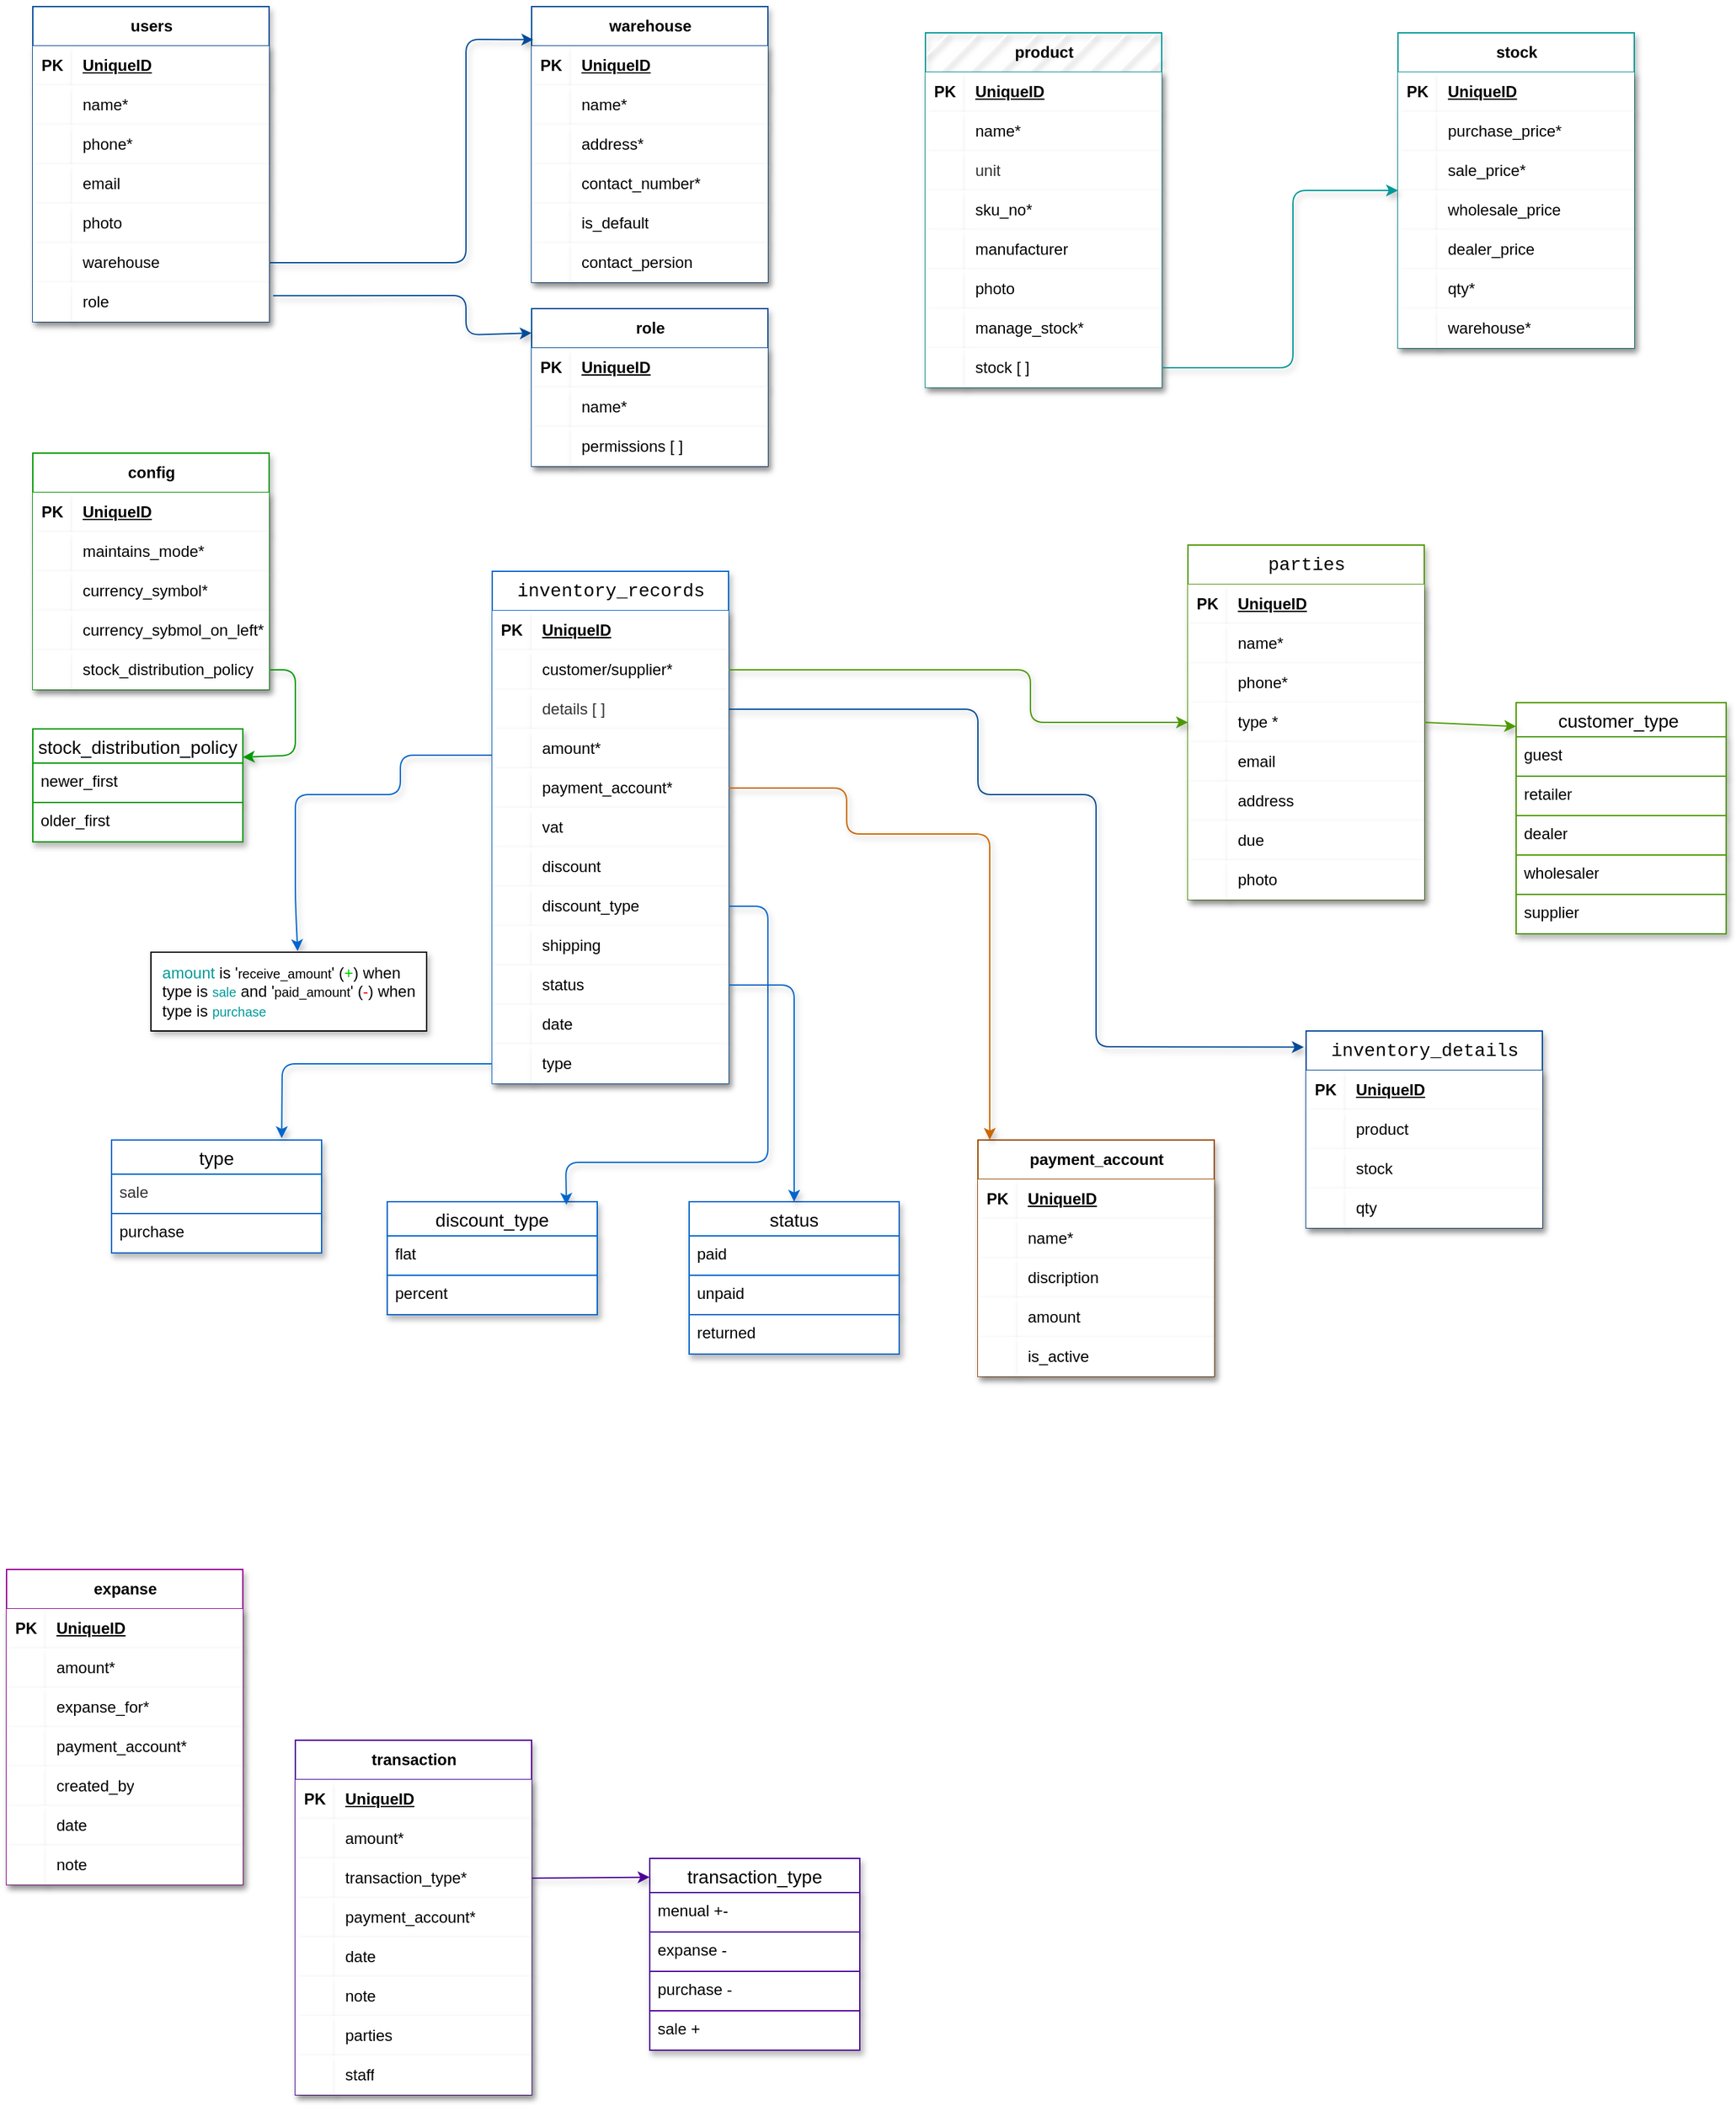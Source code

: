 <mxfile>
    <diagram name="Page-1" id="oRai9ViptU50a9883GF2">
        <mxGraphModel dx="1283" dy="1037" grid="1" gridSize="10" guides="1" tooltips="1" connect="1" arrows="1" fold="1" page="1" pageScale="1" pageWidth="700" pageHeight="1000" background="none" math="0" shadow="0">
            <root>
                <mxCell id="0"/>
                <mxCell id="1" parent="0"/>
                <mxCell id="uAAHJjo3jNoZ11EgJAs4-1" value="users" style="shape=table;startSize=30;container=1;collapsible=1;childLayout=tableLayout;fixedRows=1;rowLines=0;fontStyle=1;align=center;resizeLast=1;html=1;shadow=1;strokeColor=#004C99;fillColor=default;swimlaneFillColor=none;strokeWidth=1;swimlaneLine=1;" vertex="1" parent="1">
                    <mxGeometry x="40" y="40" width="180" height="240" as="geometry"/>
                </mxCell>
                <mxCell id="uAAHJjo3jNoZ11EgJAs4-2" value="" style="shape=tableRow;horizontal=0;startSize=0;swimlaneHead=0;swimlaneBody=0;fillColor=default;collapsible=0;dropTarget=0;points=[[0,0.5],[1,0.5]];portConstraint=eastwest;top=0;left=0;right=0;bottom=1;shadow=1;strokeColor=#004C99;swimlaneFillColor=none;strokeWidth=1;swimlaneLine=1;" vertex="1" parent="uAAHJjo3jNoZ11EgJAs4-1">
                    <mxGeometry y="30" width="180" height="30" as="geometry"/>
                </mxCell>
                <mxCell id="uAAHJjo3jNoZ11EgJAs4-3" value="PK" style="shape=partialRectangle;connectable=0;fillColor=default;top=0;left=0;bottom=0;right=0;fontStyle=1;overflow=hidden;whiteSpace=wrap;html=1;shadow=1;strokeColor=#004C99;swimlaneFillColor=none;strokeWidth=1;swimlaneLine=1;" vertex="1" parent="uAAHJjo3jNoZ11EgJAs4-2">
                    <mxGeometry width="30" height="30" as="geometry">
                        <mxRectangle width="30" height="30" as="alternateBounds"/>
                    </mxGeometry>
                </mxCell>
                <mxCell id="uAAHJjo3jNoZ11EgJAs4-4" value="UniqueID" style="shape=partialRectangle;connectable=0;fillColor=default;top=0;left=0;bottom=0;right=0;align=left;spacingLeft=6;fontStyle=5;overflow=hidden;whiteSpace=wrap;html=1;shadow=1;strokeColor=#004C99;swimlaneFillColor=none;strokeWidth=1;swimlaneLine=1;" vertex="1" parent="uAAHJjo3jNoZ11EgJAs4-2">
                    <mxGeometry x="30" width="150" height="30" as="geometry">
                        <mxRectangle width="150" height="30" as="alternateBounds"/>
                    </mxGeometry>
                </mxCell>
                <mxCell id="uAAHJjo3jNoZ11EgJAs4-5" value="" style="shape=tableRow;horizontal=0;startSize=0;swimlaneHead=0;swimlaneBody=0;fillColor=default;collapsible=0;dropTarget=0;points=[[0,0.5],[1,0.5]];portConstraint=eastwest;top=0;left=0;right=0;bottom=0;shadow=1;strokeColor=#004C99;swimlaneFillColor=none;strokeWidth=1;swimlaneLine=1;" vertex="1" parent="uAAHJjo3jNoZ11EgJAs4-1">
                    <mxGeometry y="60" width="180" height="30" as="geometry"/>
                </mxCell>
                <mxCell id="uAAHJjo3jNoZ11EgJAs4-6" value="" style="shape=partialRectangle;connectable=0;fillColor=default;top=0;left=0;bottom=0;right=0;editable=1;overflow=hidden;whiteSpace=wrap;html=1;shadow=1;strokeColor=#004C99;swimlaneFillColor=none;strokeWidth=1;swimlaneLine=1;" vertex="1" parent="uAAHJjo3jNoZ11EgJAs4-5">
                    <mxGeometry width="30" height="30" as="geometry">
                        <mxRectangle width="30" height="30" as="alternateBounds"/>
                    </mxGeometry>
                </mxCell>
                <mxCell id="uAAHJjo3jNoZ11EgJAs4-7" value="name*" style="shape=partialRectangle;connectable=0;fillColor=default;top=0;left=0;bottom=0;right=0;align=left;spacingLeft=6;overflow=hidden;whiteSpace=wrap;html=1;shadow=1;strokeColor=#004C99;swimlaneFillColor=none;strokeWidth=1;swimlaneLine=1;" vertex="1" parent="uAAHJjo3jNoZ11EgJAs4-5">
                    <mxGeometry x="30" width="150" height="30" as="geometry">
                        <mxRectangle width="150" height="30" as="alternateBounds"/>
                    </mxGeometry>
                </mxCell>
                <mxCell id="uAAHJjo3jNoZ11EgJAs4-8" value="" style="shape=tableRow;horizontal=0;startSize=0;swimlaneHead=0;swimlaneBody=0;fillColor=default;collapsible=0;dropTarget=0;points=[[0,0.5],[1,0.5]];portConstraint=eastwest;top=0;left=0;right=0;bottom=0;shadow=1;strokeColor=#004C99;swimlaneFillColor=none;strokeWidth=1;swimlaneLine=1;" vertex="1" parent="uAAHJjo3jNoZ11EgJAs4-1">
                    <mxGeometry y="90" width="180" height="30" as="geometry"/>
                </mxCell>
                <mxCell id="uAAHJjo3jNoZ11EgJAs4-9" value="" style="shape=partialRectangle;connectable=0;fillColor=default;top=0;left=0;bottom=0;right=0;editable=1;overflow=hidden;whiteSpace=wrap;html=1;shadow=1;strokeColor=#004C99;swimlaneFillColor=none;strokeWidth=1;swimlaneLine=1;" vertex="1" parent="uAAHJjo3jNoZ11EgJAs4-8">
                    <mxGeometry width="30" height="30" as="geometry">
                        <mxRectangle width="30" height="30" as="alternateBounds"/>
                    </mxGeometry>
                </mxCell>
                <mxCell id="uAAHJjo3jNoZ11EgJAs4-10" value="phone*" style="shape=partialRectangle;connectable=0;fillColor=default;top=0;left=0;bottom=0;right=0;align=left;spacingLeft=6;overflow=hidden;whiteSpace=wrap;html=1;shadow=1;strokeColor=#004C99;swimlaneFillColor=none;strokeWidth=1;swimlaneLine=1;" vertex="1" parent="uAAHJjo3jNoZ11EgJAs4-8">
                    <mxGeometry x="30" width="150" height="30" as="geometry">
                        <mxRectangle width="150" height="30" as="alternateBounds"/>
                    </mxGeometry>
                </mxCell>
                <mxCell id="uAAHJjo3jNoZ11EgJAs4-11" value="" style="shape=tableRow;horizontal=0;startSize=0;swimlaneHead=0;swimlaneBody=0;fillColor=default;collapsible=0;dropTarget=0;points=[[0,0.5],[1,0.5]];portConstraint=eastwest;top=0;left=0;right=0;bottom=0;shadow=1;strokeColor=#004C99;swimlaneFillColor=none;strokeWidth=1;swimlaneLine=1;" vertex="1" parent="uAAHJjo3jNoZ11EgJAs4-1">
                    <mxGeometry y="120" width="180" height="30" as="geometry"/>
                </mxCell>
                <mxCell id="uAAHJjo3jNoZ11EgJAs4-12" value="" style="shape=partialRectangle;connectable=0;fillColor=default;top=0;left=0;bottom=0;right=0;editable=1;overflow=hidden;whiteSpace=wrap;html=1;shadow=1;strokeColor=#004C99;swimlaneFillColor=none;strokeWidth=1;swimlaneLine=1;" vertex="1" parent="uAAHJjo3jNoZ11EgJAs4-11">
                    <mxGeometry width="30" height="30" as="geometry">
                        <mxRectangle width="30" height="30" as="alternateBounds"/>
                    </mxGeometry>
                </mxCell>
                <mxCell id="uAAHJjo3jNoZ11EgJAs4-13" value="email" style="shape=partialRectangle;connectable=0;fillColor=default;top=0;left=0;bottom=0;right=0;align=left;spacingLeft=6;overflow=hidden;whiteSpace=wrap;html=1;shadow=1;strokeColor=#004C99;swimlaneFillColor=none;strokeWidth=1;swimlaneLine=1;" vertex="1" parent="uAAHJjo3jNoZ11EgJAs4-11">
                    <mxGeometry x="30" width="150" height="30" as="geometry">
                        <mxRectangle width="150" height="30" as="alternateBounds"/>
                    </mxGeometry>
                </mxCell>
                <mxCell id="uAAHJjo3jNoZ11EgJAs4-14" value="" style="shape=tableRow;horizontal=0;startSize=0;swimlaneHead=0;swimlaneBody=0;fillColor=default;collapsible=0;dropTarget=0;points=[[0,0.5],[1,0.5]];portConstraint=eastwest;top=0;left=0;right=0;bottom=0;shadow=1;strokeColor=#004C99;swimlaneFillColor=none;strokeWidth=1;swimlaneLine=1;" vertex="1" parent="uAAHJjo3jNoZ11EgJAs4-1">
                    <mxGeometry y="150" width="180" height="30" as="geometry"/>
                </mxCell>
                <mxCell id="uAAHJjo3jNoZ11EgJAs4-15" value="" style="shape=partialRectangle;connectable=0;fillColor=default;top=0;left=0;bottom=0;right=0;editable=1;overflow=hidden;whiteSpace=wrap;html=1;shadow=1;strokeColor=#004C99;swimlaneFillColor=none;strokeWidth=1;swimlaneLine=1;" vertex="1" parent="uAAHJjo3jNoZ11EgJAs4-14">
                    <mxGeometry width="30" height="30" as="geometry">
                        <mxRectangle width="30" height="30" as="alternateBounds"/>
                    </mxGeometry>
                </mxCell>
                <mxCell id="uAAHJjo3jNoZ11EgJAs4-16" value="photo" style="shape=partialRectangle;connectable=0;fillColor=default;top=0;left=0;bottom=0;right=0;align=left;spacingLeft=6;overflow=hidden;whiteSpace=wrap;html=1;shadow=1;strokeColor=#004C99;swimlaneFillColor=none;strokeWidth=1;swimlaneLine=1;" vertex="1" parent="uAAHJjo3jNoZ11EgJAs4-14">
                    <mxGeometry x="30" width="150" height="30" as="geometry">
                        <mxRectangle width="150" height="30" as="alternateBounds"/>
                    </mxGeometry>
                </mxCell>
                <mxCell id="uAAHJjo3jNoZ11EgJAs4-17" value="" style="shape=tableRow;horizontal=0;startSize=0;swimlaneHead=0;swimlaneBody=0;fillColor=default;collapsible=0;dropTarget=0;points=[[0,0.5],[1,0.5]];portConstraint=eastwest;top=0;left=0;right=0;bottom=0;shadow=1;strokeColor=#004C99;swimlaneFillColor=none;strokeWidth=1;swimlaneLine=1;" vertex="1" parent="uAAHJjo3jNoZ11EgJAs4-1">
                    <mxGeometry y="180" width="180" height="30" as="geometry"/>
                </mxCell>
                <mxCell id="uAAHJjo3jNoZ11EgJAs4-18" value="" style="shape=partialRectangle;connectable=0;fillColor=default;top=0;left=0;bottom=0;right=0;editable=1;overflow=hidden;whiteSpace=wrap;html=1;shadow=1;strokeColor=#004C99;swimlaneFillColor=none;strokeWidth=1;swimlaneLine=1;" vertex="1" parent="uAAHJjo3jNoZ11EgJAs4-17">
                    <mxGeometry width="30" height="30" as="geometry">
                        <mxRectangle width="30" height="30" as="alternateBounds"/>
                    </mxGeometry>
                </mxCell>
                <mxCell id="uAAHJjo3jNoZ11EgJAs4-19" value="warehouse" style="shape=partialRectangle;connectable=0;fillColor=default;top=0;left=0;bottom=0;right=0;align=left;spacingLeft=6;overflow=hidden;whiteSpace=wrap;html=1;shadow=1;strokeColor=#004C99;swimlaneFillColor=none;strokeWidth=1;swimlaneLine=1;" vertex="1" parent="uAAHJjo3jNoZ11EgJAs4-17">
                    <mxGeometry x="30" width="150" height="30" as="geometry">
                        <mxRectangle width="150" height="30" as="alternateBounds"/>
                    </mxGeometry>
                </mxCell>
                <mxCell id="uAAHJjo3jNoZ11EgJAs4-20" value="" style="shape=tableRow;horizontal=0;startSize=0;swimlaneHead=0;swimlaneBody=0;fillColor=default;collapsible=0;dropTarget=0;points=[[0,0.5],[1,0.5]];portConstraint=eastwest;top=0;left=0;right=0;bottom=0;shadow=1;strokeColor=#004C99;swimlaneFillColor=none;strokeWidth=1;swimlaneLine=1;" vertex="1" parent="uAAHJjo3jNoZ11EgJAs4-1">
                    <mxGeometry y="210" width="180" height="30" as="geometry"/>
                </mxCell>
                <mxCell id="uAAHJjo3jNoZ11EgJAs4-21" value="" style="shape=partialRectangle;connectable=0;fillColor=default;top=0;left=0;bottom=0;right=0;editable=1;overflow=hidden;whiteSpace=wrap;html=1;shadow=1;strokeColor=#004C99;swimlaneFillColor=none;strokeWidth=1;swimlaneLine=1;" vertex="1" parent="uAAHJjo3jNoZ11EgJAs4-20">
                    <mxGeometry width="30" height="30" as="geometry">
                        <mxRectangle width="30" height="30" as="alternateBounds"/>
                    </mxGeometry>
                </mxCell>
                <mxCell id="uAAHJjo3jNoZ11EgJAs4-22" value="role" style="shape=partialRectangle;connectable=0;fillColor=default;top=0;left=0;bottom=0;right=0;align=left;spacingLeft=6;overflow=hidden;whiteSpace=wrap;html=1;shadow=1;strokeColor=#004C99;swimlaneFillColor=none;strokeWidth=1;swimlaneLine=1;" vertex="1" parent="uAAHJjo3jNoZ11EgJAs4-20">
                    <mxGeometry x="30" width="150" height="30" as="geometry">
                        <mxRectangle width="150" height="30" as="alternateBounds"/>
                    </mxGeometry>
                </mxCell>
                <mxCell id="uAAHJjo3jNoZ11EgJAs4-23" value="warehouse" style="shape=table;startSize=30;container=1;collapsible=1;childLayout=tableLayout;fixedRows=1;rowLines=0;fontStyle=1;align=center;resizeLast=1;html=1;shadow=1;strokeColor=#004C99;fillColor=default;strokeWidth=1;swimlaneLine=1;" vertex="1" parent="1">
                    <mxGeometry x="420" y="40" width="180" height="210" as="geometry"/>
                </mxCell>
                <mxCell id="uAAHJjo3jNoZ11EgJAs4-24" value="" style="shape=tableRow;horizontal=0;startSize=0;swimlaneHead=0;swimlaneBody=0;fillColor=default;collapsible=0;dropTarget=0;points=[[0,0.5],[1,0.5]];portConstraint=eastwest;top=0;left=0;right=0;bottom=1;shadow=1;strokeColor=#004C99;strokeWidth=1;swimlaneLine=1;" vertex="1" parent="uAAHJjo3jNoZ11EgJAs4-23">
                    <mxGeometry y="30" width="180" height="30" as="geometry"/>
                </mxCell>
                <mxCell id="uAAHJjo3jNoZ11EgJAs4-25" value="PK" style="shape=partialRectangle;connectable=0;fillColor=default;top=0;left=0;bottom=0;right=0;fontStyle=1;overflow=hidden;whiteSpace=wrap;html=1;shadow=1;strokeColor=#004C99;strokeWidth=1;swimlaneLine=1;" vertex="1" parent="uAAHJjo3jNoZ11EgJAs4-24">
                    <mxGeometry width="30" height="30" as="geometry">
                        <mxRectangle width="30" height="30" as="alternateBounds"/>
                    </mxGeometry>
                </mxCell>
                <mxCell id="uAAHJjo3jNoZ11EgJAs4-26" value="UniqueID" style="shape=partialRectangle;connectable=0;fillColor=default;top=0;left=0;bottom=0;right=0;align=left;spacingLeft=6;fontStyle=5;overflow=hidden;whiteSpace=wrap;html=1;shadow=1;strokeColor=#004C99;strokeWidth=1;swimlaneLine=1;" vertex="1" parent="uAAHJjo3jNoZ11EgJAs4-24">
                    <mxGeometry x="30" width="150" height="30" as="geometry">
                        <mxRectangle width="150" height="30" as="alternateBounds"/>
                    </mxGeometry>
                </mxCell>
                <mxCell id="uAAHJjo3jNoZ11EgJAs4-27" value="" style="shape=tableRow;horizontal=0;startSize=0;swimlaneHead=0;swimlaneBody=0;fillColor=default;collapsible=0;dropTarget=0;points=[[0,0.5],[1,0.5]];portConstraint=eastwest;top=0;left=0;right=0;bottom=0;shadow=1;strokeColor=#004C99;strokeWidth=1;swimlaneLine=1;" vertex="1" parent="uAAHJjo3jNoZ11EgJAs4-23">
                    <mxGeometry y="60" width="180" height="30" as="geometry"/>
                </mxCell>
                <mxCell id="uAAHJjo3jNoZ11EgJAs4-28" value="" style="shape=partialRectangle;connectable=0;fillColor=default;top=0;left=0;bottom=0;right=0;editable=1;overflow=hidden;whiteSpace=wrap;html=1;shadow=1;strokeColor=#004C99;strokeWidth=1;swimlaneLine=1;" vertex="1" parent="uAAHJjo3jNoZ11EgJAs4-27">
                    <mxGeometry width="30" height="30" as="geometry">
                        <mxRectangle width="30" height="30" as="alternateBounds"/>
                    </mxGeometry>
                </mxCell>
                <mxCell id="uAAHJjo3jNoZ11EgJAs4-29" value="name*" style="shape=partialRectangle;connectable=0;fillColor=default;top=0;left=0;bottom=0;right=0;align=left;spacingLeft=6;overflow=hidden;whiteSpace=wrap;html=1;shadow=1;strokeColor=#004C99;strokeWidth=1;swimlaneLine=1;" vertex="1" parent="uAAHJjo3jNoZ11EgJAs4-27">
                    <mxGeometry x="30" width="150" height="30" as="geometry">
                        <mxRectangle width="150" height="30" as="alternateBounds"/>
                    </mxGeometry>
                </mxCell>
                <mxCell id="uAAHJjo3jNoZ11EgJAs4-30" value="" style="shape=tableRow;horizontal=0;startSize=0;swimlaneHead=0;swimlaneBody=0;fillColor=default;collapsible=0;dropTarget=0;points=[[0,0.5],[1,0.5]];portConstraint=eastwest;top=0;left=0;right=0;bottom=0;shadow=1;strokeColor=#004C99;strokeWidth=1;swimlaneLine=1;" vertex="1" parent="uAAHJjo3jNoZ11EgJAs4-23">
                    <mxGeometry y="90" width="180" height="30" as="geometry"/>
                </mxCell>
                <mxCell id="uAAHJjo3jNoZ11EgJAs4-31" value="" style="shape=partialRectangle;connectable=0;fillColor=default;top=0;left=0;bottom=0;right=0;editable=1;overflow=hidden;whiteSpace=wrap;html=1;shadow=1;strokeColor=#004C99;strokeWidth=1;swimlaneLine=1;" vertex="1" parent="uAAHJjo3jNoZ11EgJAs4-30">
                    <mxGeometry width="30" height="30" as="geometry">
                        <mxRectangle width="30" height="30" as="alternateBounds"/>
                    </mxGeometry>
                </mxCell>
                <mxCell id="uAAHJjo3jNoZ11EgJAs4-32" value="address*" style="shape=partialRectangle;connectable=0;fillColor=default;top=0;left=0;bottom=0;right=0;align=left;spacingLeft=6;overflow=hidden;whiteSpace=wrap;html=1;shadow=1;strokeColor=#004C99;strokeWidth=1;swimlaneLine=1;" vertex="1" parent="uAAHJjo3jNoZ11EgJAs4-30">
                    <mxGeometry x="30" width="150" height="30" as="geometry">
                        <mxRectangle width="150" height="30" as="alternateBounds"/>
                    </mxGeometry>
                </mxCell>
                <mxCell id="uAAHJjo3jNoZ11EgJAs4-99" value="" style="shape=tableRow;horizontal=0;startSize=0;swimlaneHead=0;swimlaneBody=0;fillColor=default;collapsible=0;dropTarget=0;points=[[0,0.5],[1,0.5]];portConstraint=eastwest;top=0;left=0;right=0;bottom=0;shadow=1;strokeColor=#004C99;strokeWidth=1;swimlaneLine=1;" vertex="1" parent="uAAHJjo3jNoZ11EgJAs4-23">
                    <mxGeometry y="120" width="180" height="30" as="geometry"/>
                </mxCell>
                <mxCell id="uAAHJjo3jNoZ11EgJAs4-100" value="" style="shape=partialRectangle;connectable=0;fillColor=default;top=0;left=0;bottom=0;right=0;editable=1;overflow=hidden;whiteSpace=wrap;html=1;shadow=1;strokeColor=#004C99;strokeWidth=1;swimlaneLine=1;" vertex="1" parent="uAAHJjo3jNoZ11EgJAs4-99">
                    <mxGeometry width="30" height="30" as="geometry">
                        <mxRectangle width="30" height="30" as="alternateBounds"/>
                    </mxGeometry>
                </mxCell>
                <mxCell id="uAAHJjo3jNoZ11EgJAs4-101" value="contact_number*" style="shape=partialRectangle;connectable=0;fillColor=default;top=0;left=0;bottom=0;right=0;align=left;spacingLeft=6;overflow=hidden;whiteSpace=wrap;html=1;shadow=1;strokeColor=#004C99;strokeWidth=1;swimlaneLine=1;" vertex="1" parent="uAAHJjo3jNoZ11EgJAs4-99">
                    <mxGeometry x="30" width="150" height="30" as="geometry">
                        <mxRectangle width="150" height="30" as="alternateBounds"/>
                    </mxGeometry>
                </mxCell>
                <mxCell id="uAAHJjo3jNoZ11EgJAs4-102" value="" style="shape=tableRow;horizontal=0;startSize=0;swimlaneHead=0;swimlaneBody=0;fillColor=default;collapsible=0;dropTarget=0;points=[[0,0.5],[1,0.5]];portConstraint=eastwest;top=0;left=0;right=0;bottom=0;shadow=1;strokeColor=#004C99;strokeWidth=1;swimlaneLine=1;" vertex="1" parent="uAAHJjo3jNoZ11EgJAs4-23">
                    <mxGeometry y="150" width="180" height="30" as="geometry"/>
                </mxCell>
                <mxCell id="uAAHJjo3jNoZ11EgJAs4-103" value="" style="shape=partialRectangle;connectable=0;fillColor=default;top=0;left=0;bottom=0;right=0;editable=1;overflow=hidden;whiteSpace=wrap;html=1;shadow=1;strokeColor=#004C99;strokeWidth=1;swimlaneLine=1;" vertex="1" parent="uAAHJjo3jNoZ11EgJAs4-102">
                    <mxGeometry width="30" height="30" as="geometry">
                        <mxRectangle width="30" height="30" as="alternateBounds"/>
                    </mxGeometry>
                </mxCell>
                <mxCell id="uAAHJjo3jNoZ11EgJAs4-104" value="is_default" style="shape=partialRectangle;connectable=0;fillColor=default;top=0;left=0;bottom=0;right=0;align=left;spacingLeft=6;overflow=hidden;whiteSpace=wrap;html=1;shadow=1;strokeColor=#004C99;strokeWidth=1;swimlaneLine=1;" vertex="1" parent="uAAHJjo3jNoZ11EgJAs4-102">
                    <mxGeometry x="30" width="150" height="30" as="geometry">
                        <mxRectangle width="150" height="30" as="alternateBounds"/>
                    </mxGeometry>
                </mxCell>
                <mxCell id="uAAHJjo3jNoZ11EgJAs4-121" value="" style="shape=tableRow;horizontal=0;startSize=0;swimlaneHead=0;swimlaneBody=0;fillColor=default;collapsible=0;dropTarget=0;points=[[0,0.5],[1,0.5]];portConstraint=eastwest;top=0;left=0;right=0;bottom=0;shadow=1;strokeColor=#004C99;strokeWidth=1;swimlaneLine=1;" vertex="1" parent="uAAHJjo3jNoZ11EgJAs4-23">
                    <mxGeometry y="180" width="180" height="30" as="geometry"/>
                </mxCell>
                <mxCell id="uAAHJjo3jNoZ11EgJAs4-122" value="" style="shape=partialRectangle;connectable=0;fillColor=default;top=0;left=0;bottom=0;right=0;editable=1;overflow=hidden;whiteSpace=wrap;html=1;shadow=1;strokeColor=#004C99;strokeWidth=1;swimlaneLine=1;" vertex="1" parent="uAAHJjo3jNoZ11EgJAs4-121">
                    <mxGeometry width="30" height="30" as="geometry">
                        <mxRectangle width="30" height="30" as="alternateBounds"/>
                    </mxGeometry>
                </mxCell>
                <mxCell id="uAAHJjo3jNoZ11EgJAs4-123" value="contact_persion" style="shape=partialRectangle;connectable=0;fillColor=default;top=0;left=0;bottom=0;right=0;align=left;spacingLeft=6;overflow=hidden;whiteSpace=wrap;html=1;shadow=1;strokeColor=#004C99;strokeWidth=1;swimlaneLine=1;" vertex="1" parent="uAAHJjo3jNoZ11EgJAs4-121">
                    <mxGeometry x="30" width="150" height="30" as="geometry">
                        <mxRectangle width="150" height="30" as="alternateBounds"/>
                    </mxGeometry>
                </mxCell>
                <mxCell id="uAAHJjo3jNoZ11EgJAs4-36" value="role" style="shape=table;startSize=30;container=1;collapsible=1;childLayout=tableLayout;fixedRows=1;rowLines=0;fontStyle=1;align=center;resizeLast=1;html=1;shadow=1;strokeColor=#004C99;fillColor=default;strokeWidth=1;swimlaneLine=1;" vertex="1" parent="1">
                    <mxGeometry x="420" y="270" width="180" height="120" as="geometry"/>
                </mxCell>
                <mxCell id="uAAHJjo3jNoZ11EgJAs4-37" value="" style="shape=tableRow;horizontal=0;startSize=0;swimlaneHead=0;swimlaneBody=0;fillColor=default;collapsible=0;dropTarget=0;points=[[0,0.5],[1,0.5]];portConstraint=eastwest;top=0;left=0;right=0;bottom=1;shadow=1;strokeColor=#004C99;strokeWidth=1;swimlaneLine=1;" vertex="1" parent="uAAHJjo3jNoZ11EgJAs4-36">
                    <mxGeometry y="30" width="180" height="30" as="geometry"/>
                </mxCell>
                <mxCell id="uAAHJjo3jNoZ11EgJAs4-38" value="PK" style="shape=partialRectangle;connectable=0;fillColor=default;top=0;left=0;bottom=0;right=0;fontStyle=1;overflow=hidden;whiteSpace=wrap;html=1;shadow=1;strokeColor=#004C99;strokeWidth=1;swimlaneLine=1;" vertex="1" parent="uAAHJjo3jNoZ11EgJAs4-37">
                    <mxGeometry width="30" height="30" as="geometry">
                        <mxRectangle width="30" height="30" as="alternateBounds"/>
                    </mxGeometry>
                </mxCell>
                <mxCell id="uAAHJjo3jNoZ11EgJAs4-39" value="UniqueID" style="shape=partialRectangle;connectable=0;fillColor=default;top=0;left=0;bottom=0;right=0;align=left;spacingLeft=6;fontStyle=5;overflow=hidden;whiteSpace=wrap;html=1;shadow=1;strokeColor=#004C99;strokeWidth=1;swimlaneLine=1;" vertex="1" parent="uAAHJjo3jNoZ11EgJAs4-37">
                    <mxGeometry x="30" width="150" height="30" as="geometry">
                        <mxRectangle width="150" height="30" as="alternateBounds"/>
                    </mxGeometry>
                </mxCell>
                <mxCell id="uAAHJjo3jNoZ11EgJAs4-40" value="" style="shape=tableRow;horizontal=0;startSize=0;swimlaneHead=0;swimlaneBody=0;fillColor=default;collapsible=0;dropTarget=0;points=[[0,0.5],[1,0.5]];portConstraint=eastwest;top=0;left=0;right=0;bottom=0;shadow=1;strokeColor=#004C99;strokeWidth=1;swimlaneLine=1;" vertex="1" parent="uAAHJjo3jNoZ11EgJAs4-36">
                    <mxGeometry y="60" width="180" height="30" as="geometry"/>
                </mxCell>
                <mxCell id="uAAHJjo3jNoZ11EgJAs4-41" value="" style="shape=partialRectangle;connectable=0;fillColor=default;top=0;left=0;bottom=0;right=0;editable=1;overflow=hidden;whiteSpace=wrap;html=1;shadow=1;strokeColor=#004C99;strokeWidth=1;swimlaneLine=1;" vertex="1" parent="uAAHJjo3jNoZ11EgJAs4-40">
                    <mxGeometry width="30" height="30" as="geometry">
                        <mxRectangle width="30" height="30" as="alternateBounds"/>
                    </mxGeometry>
                </mxCell>
                <mxCell id="uAAHJjo3jNoZ11EgJAs4-42" value="name*" style="shape=partialRectangle;connectable=0;fillColor=default;top=0;left=0;bottom=0;right=0;align=left;spacingLeft=6;overflow=hidden;whiteSpace=wrap;html=1;shadow=1;strokeColor=#004C99;strokeWidth=1;swimlaneLine=1;" vertex="1" parent="uAAHJjo3jNoZ11EgJAs4-40">
                    <mxGeometry x="30" width="150" height="30" as="geometry">
                        <mxRectangle width="150" height="30" as="alternateBounds"/>
                    </mxGeometry>
                </mxCell>
                <mxCell id="uAAHJjo3jNoZ11EgJAs4-43" value="" style="shape=tableRow;horizontal=0;startSize=0;swimlaneHead=0;swimlaneBody=0;fillColor=default;collapsible=0;dropTarget=0;points=[[0,0.5],[1,0.5]];portConstraint=eastwest;top=0;left=0;right=0;bottom=0;shadow=1;strokeColor=#004C99;strokeWidth=1;swimlaneLine=1;" vertex="1" parent="uAAHJjo3jNoZ11EgJAs4-36">
                    <mxGeometry y="90" width="180" height="30" as="geometry"/>
                </mxCell>
                <mxCell id="uAAHJjo3jNoZ11EgJAs4-44" value="" style="shape=partialRectangle;connectable=0;fillColor=default;top=0;left=0;bottom=0;right=0;editable=1;overflow=hidden;whiteSpace=wrap;html=1;shadow=1;strokeColor=#004C99;strokeWidth=1;swimlaneLine=1;" vertex="1" parent="uAAHJjo3jNoZ11EgJAs4-43">
                    <mxGeometry width="30" height="30" as="geometry">
                        <mxRectangle width="30" height="30" as="alternateBounds"/>
                    </mxGeometry>
                </mxCell>
                <mxCell id="uAAHJjo3jNoZ11EgJAs4-45" value="permissions [ ]" style="shape=partialRectangle;connectable=0;fillColor=default;top=0;left=0;bottom=0;right=0;align=left;spacingLeft=6;overflow=hidden;whiteSpace=wrap;html=1;shadow=1;strokeColor=#004C99;strokeWidth=1;swimlaneLine=1;" vertex="1" parent="uAAHJjo3jNoZ11EgJAs4-43">
                    <mxGeometry x="30" width="150" height="30" as="geometry">
                        <mxRectangle width="150" height="30" as="alternateBounds"/>
                    </mxGeometry>
                </mxCell>
                <mxCell id="uAAHJjo3jNoZ11EgJAs4-47" style="edgeStyle=none;html=1;exitX=1.017;exitY=0.337;exitDx=0;exitDy=0;exitPerimeter=0;shadow=1;strokeColor=#004C99;strokeWidth=1;swimlaneLine=1;" edge="1" parent="1" source="uAAHJjo3jNoZ11EgJAs4-20">
                    <mxGeometry relative="1" as="geometry">
                        <mxPoint x="220" y="230.0" as="sourcePoint"/>
                        <mxPoint x="420" y="288.571" as="targetPoint"/>
                        <Array as="points">
                            <mxPoint x="370" y="260"/>
                            <mxPoint x="370" y="290"/>
                        </Array>
                    </mxGeometry>
                </mxCell>
                <mxCell id="uAAHJjo3jNoZ11EgJAs4-48" value="config" style="shape=table;startSize=30;container=1;collapsible=1;childLayout=tableLayout;fixedRows=1;rowLines=0;fontStyle=1;align=center;resizeLast=1;html=1;shadow=1;strokeColor=#009900;fillColor=default;strokeWidth=1;swimlaneLine=1;" vertex="1" parent="1">
                    <mxGeometry x="40" y="380" width="180" height="180" as="geometry"/>
                </mxCell>
                <mxCell id="uAAHJjo3jNoZ11EgJAs4-49" value="" style="shape=tableRow;horizontal=0;startSize=0;swimlaneHead=0;swimlaneBody=0;fillColor=default;collapsible=0;dropTarget=0;points=[[0,0.5],[1,0.5]];portConstraint=eastwest;top=0;left=0;right=0;bottom=1;shadow=1;strokeColor=#009900;strokeWidth=1;swimlaneLine=1;" vertex="1" parent="uAAHJjo3jNoZ11EgJAs4-48">
                    <mxGeometry y="30" width="180" height="30" as="geometry"/>
                </mxCell>
                <mxCell id="uAAHJjo3jNoZ11EgJAs4-50" value="PK" style="shape=partialRectangle;connectable=0;fillColor=default;top=0;left=0;bottom=0;right=0;fontStyle=1;overflow=hidden;whiteSpace=wrap;html=1;shadow=1;strokeColor=#009900;strokeWidth=1;swimlaneLine=1;" vertex="1" parent="uAAHJjo3jNoZ11EgJAs4-49">
                    <mxGeometry width="30" height="30" as="geometry">
                        <mxRectangle width="30" height="30" as="alternateBounds"/>
                    </mxGeometry>
                </mxCell>
                <mxCell id="uAAHJjo3jNoZ11EgJAs4-51" value="UniqueID" style="shape=partialRectangle;connectable=0;fillColor=default;top=0;left=0;bottom=0;right=0;align=left;spacingLeft=6;fontStyle=5;overflow=hidden;whiteSpace=wrap;html=1;shadow=1;strokeColor=#009900;strokeWidth=1;swimlaneLine=1;" vertex="1" parent="uAAHJjo3jNoZ11EgJAs4-49">
                    <mxGeometry x="30" width="150" height="30" as="geometry">
                        <mxRectangle width="150" height="30" as="alternateBounds"/>
                    </mxGeometry>
                </mxCell>
                <mxCell id="uAAHJjo3jNoZ11EgJAs4-52" value="" style="shape=tableRow;horizontal=0;startSize=0;swimlaneHead=0;swimlaneBody=0;fillColor=default;collapsible=0;dropTarget=0;points=[[0,0.5],[1,0.5]];portConstraint=eastwest;top=0;left=0;right=0;bottom=0;shadow=1;strokeColor=#009900;strokeWidth=1;swimlaneLine=1;" vertex="1" parent="uAAHJjo3jNoZ11EgJAs4-48">
                    <mxGeometry y="60" width="180" height="30" as="geometry"/>
                </mxCell>
                <mxCell id="uAAHJjo3jNoZ11EgJAs4-53" value="" style="shape=partialRectangle;connectable=0;fillColor=default;top=0;left=0;bottom=0;right=0;editable=1;overflow=hidden;whiteSpace=wrap;html=1;shadow=1;strokeColor=#009900;strokeWidth=1;swimlaneLine=1;" vertex="1" parent="uAAHJjo3jNoZ11EgJAs4-52">
                    <mxGeometry width="30" height="30" as="geometry">
                        <mxRectangle width="30" height="30" as="alternateBounds"/>
                    </mxGeometry>
                </mxCell>
                <mxCell id="uAAHJjo3jNoZ11EgJAs4-54" value="maintains_mode*" style="shape=partialRectangle;connectable=0;fillColor=default;top=0;left=0;bottom=0;right=0;align=left;spacingLeft=6;overflow=hidden;whiteSpace=wrap;html=1;shadow=1;strokeColor=#009900;strokeWidth=1;swimlaneLine=1;" vertex="1" parent="uAAHJjo3jNoZ11EgJAs4-52">
                    <mxGeometry x="30" width="150" height="30" as="geometry">
                        <mxRectangle width="150" height="30" as="alternateBounds"/>
                    </mxGeometry>
                </mxCell>
                <mxCell id="uAAHJjo3jNoZ11EgJAs4-55" value="" style="shape=tableRow;horizontal=0;startSize=0;swimlaneHead=0;swimlaneBody=0;fillColor=default;collapsible=0;dropTarget=0;points=[[0,0.5],[1,0.5]];portConstraint=eastwest;top=0;left=0;right=0;bottom=0;shadow=1;strokeColor=#009900;strokeWidth=1;swimlaneLine=1;" vertex="1" parent="uAAHJjo3jNoZ11EgJAs4-48">
                    <mxGeometry y="90" width="180" height="30" as="geometry"/>
                </mxCell>
                <mxCell id="uAAHJjo3jNoZ11EgJAs4-56" value="" style="shape=partialRectangle;connectable=0;fillColor=default;top=0;left=0;bottom=0;right=0;editable=1;overflow=hidden;whiteSpace=wrap;html=1;shadow=1;strokeColor=#009900;strokeWidth=1;swimlaneLine=1;" vertex="1" parent="uAAHJjo3jNoZ11EgJAs4-55">
                    <mxGeometry width="30" height="30" as="geometry">
                        <mxRectangle width="30" height="30" as="alternateBounds"/>
                    </mxGeometry>
                </mxCell>
                <mxCell id="uAAHJjo3jNoZ11EgJAs4-57" value="currency_symbol*" style="shape=partialRectangle;connectable=0;fillColor=default;top=0;left=0;bottom=0;right=0;align=left;spacingLeft=6;overflow=hidden;whiteSpace=wrap;html=1;shadow=1;strokeColor=#009900;strokeWidth=1;swimlaneLine=1;" vertex="1" parent="uAAHJjo3jNoZ11EgJAs4-55">
                    <mxGeometry x="30" width="150" height="30" as="geometry">
                        <mxRectangle width="150" height="30" as="alternateBounds"/>
                    </mxGeometry>
                </mxCell>
                <mxCell id="uAAHJjo3jNoZ11EgJAs4-58" value="" style="shape=tableRow;horizontal=0;startSize=0;swimlaneHead=0;swimlaneBody=0;fillColor=default;collapsible=0;dropTarget=0;points=[[0,0.5],[1,0.5]];portConstraint=eastwest;top=0;left=0;right=0;bottom=0;shadow=1;strokeColor=#009900;strokeWidth=1;swimlaneLine=1;" vertex="1" parent="uAAHJjo3jNoZ11EgJAs4-48">
                    <mxGeometry y="120" width="180" height="30" as="geometry"/>
                </mxCell>
                <mxCell id="uAAHJjo3jNoZ11EgJAs4-59" value="" style="shape=partialRectangle;connectable=0;fillColor=default;top=0;left=0;bottom=0;right=0;editable=1;overflow=hidden;whiteSpace=wrap;html=1;shadow=1;strokeColor=#009900;strokeWidth=1;swimlaneLine=1;" vertex="1" parent="uAAHJjo3jNoZ11EgJAs4-58">
                    <mxGeometry width="30" height="30" as="geometry">
                        <mxRectangle width="30" height="30" as="alternateBounds"/>
                    </mxGeometry>
                </mxCell>
                <mxCell id="uAAHJjo3jNoZ11EgJAs4-60" value="currency_sybmol_on_left*" style="shape=partialRectangle;connectable=0;fillColor=default;top=0;left=0;bottom=0;right=0;align=left;spacingLeft=6;overflow=hidden;whiteSpace=wrap;html=1;shadow=1;strokeColor=#009900;strokeWidth=1;swimlaneLine=1;" vertex="1" parent="uAAHJjo3jNoZ11EgJAs4-58">
                    <mxGeometry x="30" width="150" height="30" as="geometry">
                        <mxRectangle width="150" height="30" as="alternateBounds"/>
                    </mxGeometry>
                </mxCell>
                <mxCell id="uAAHJjo3jNoZ11EgJAs4-208" value="" style="shape=tableRow;horizontal=0;startSize=0;swimlaneHead=0;swimlaneBody=0;fillColor=default;collapsible=0;dropTarget=0;points=[[0,0.5],[1,0.5]];portConstraint=eastwest;top=0;left=0;right=0;bottom=0;shadow=1;strokeColor=#009900;strokeWidth=1;swimlaneLine=1;" vertex="1" parent="uAAHJjo3jNoZ11EgJAs4-48">
                    <mxGeometry y="150" width="180" height="30" as="geometry"/>
                </mxCell>
                <mxCell id="uAAHJjo3jNoZ11EgJAs4-209" value="" style="shape=partialRectangle;connectable=0;fillColor=default;top=0;left=0;bottom=0;right=0;editable=1;overflow=hidden;whiteSpace=wrap;html=1;shadow=1;strokeColor=#009900;strokeWidth=1;swimlaneLine=1;" vertex="1" parent="uAAHJjo3jNoZ11EgJAs4-208">
                    <mxGeometry width="30" height="30" as="geometry">
                        <mxRectangle width="30" height="30" as="alternateBounds"/>
                    </mxGeometry>
                </mxCell>
                <mxCell id="uAAHJjo3jNoZ11EgJAs4-210" value="stock_distribution_policy" style="shape=partialRectangle;connectable=0;fillColor=default;top=0;left=0;bottom=0;right=0;align=left;spacingLeft=6;overflow=hidden;whiteSpace=wrap;html=1;shadow=1;strokeColor=#009900;strokeWidth=1;swimlaneLine=1;" vertex="1" parent="uAAHJjo3jNoZ11EgJAs4-208">
                    <mxGeometry x="30" width="150" height="30" as="geometry">
                        <mxRectangle width="150" height="30" as="alternateBounds"/>
                    </mxGeometry>
                </mxCell>
                <mxCell id="uAAHJjo3jNoZ11EgJAs4-76" value="product" style="shape=table;startSize=30;container=1;collapsible=1;childLayout=tableLayout;fixedRows=1;rowLines=0;fontStyle=1;align=center;resizeLast=1;html=1;fillStyle=hatch;fillColor=default;shadow=1;strokeColor=#009999;strokeWidth=1;swimlaneLine=1;" vertex="1" parent="1">
                    <mxGeometry x="720" y="60" width="180" height="270" as="geometry"/>
                </mxCell>
                <mxCell id="uAAHJjo3jNoZ11EgJAs4-77" value="" style="shape=tableRow;horizontal=0;startSize=0;swimlaneHead=0;swimlaneBody=0;fillColor=default;collapsible=0;dropTarget=0;points=[[0,0.5],[1,0.5]];portConstraint=eastwest;top=0;left=0;right=0;bottom=1;shadow=1;strokeColor=#009999;strokeWidth=1;swimlaneLine=1;" vertex="1" parent="uAAHJjo3jNoZ11EgJAs4-76">
                    <mxGeometry y="30" width="180" height="30" as="geometry"/>
                </mxCell>
                <mxCell id="uAAHJjo3jNoZ11EgJAs4-78" value="PK" style="shape=partialRectangle;connectable=0;fillColor=default;top=0;left=0;bottom=0;right=0;fontStyle=1;overflow=hidden;whiteSpace=wrap;html=1;shadow=1;strokeColor=#009999;strokeWidth=1;swimlaneLine=1;" vertex="1" parent="uAAHJjo3jNoZ11EgJAs4-77">
                    <mxGeometry width="30" height="30" as="geometry">
                        <mxRectangle width="30" height="30" as="alternateBounds"/>
                    </mxGeometry>
                </mxCell>
                <mxCell id="uAAHJjo3jNoZ11EgJAs4-79" value="UniqueID" style="shape=partialRectangle;connectable=0;fillColor=default;top=0;left=0;bottom=0;right=0;align=left;spacingLeft=6;fontStyle=5;overflow=hidden;whiteSpace=wrap;html=1;shadow=1;strokeColor=#009999;strokeWidth=1;swimlaneLine=1;" vertex="1" parent="uAAHJjo3jNoZ11EgJAs4-77">
                    <mxGeometry x="30" width="150" height="30" as="geometry">
                        <mxRectangle width="150" height="30" as="alternateBounds"/>
                    </mxGeometry>
                </mxCell>
                <mxCell id="uAAHJjo3jNoZ11EgJAs4-80" value="" style="shape=tableRow;horizontal=0;startSize=0;swimlaneHead=0;swimlaneBody=0;fillColor=default;collapsible=0;dropTarget=0;points=[[0,0.5],[1,0.5]];portConstraint=eastwest;top=0;left=0;right=0;bottom=0;shadow=1;strokeColor=#009999;strokeWidth=1;swimlaneLine=1;" vertex="1" parent="uAAHJjo3jNoZ11EgJAs4-76">
                    <mxGeometry y="60" width="180" height="30" as="geometry"/>
                </mxCell>
                <mxCell id="uAAHJjo3jNoZ11EgJAs4-81" value="" style="shape=partialRectangle;connectable=0;fillColor=default;top=0;left=0;bottom=0;right=0;editable=1;overflow=hidden;whiteSpace=wrap;html=1;shadow=1;strokeColor=#009999;strokeWidth=1;swimlaneLine=1;" vertex="1" parent="uAAHJjo3jNoZ11EgJAs4-80">
                    <mxGeometry width="30" height="30" as="geometry">
                        <mxRectangle width="30" height="30" as="alternateBounds"/>
                    </mxGeometry>
                </mxCell>
                <mxCell id="uAAHJjo3jNoZ11EgJAs4-82" value="name*" style="shape=partialRectangle;connectable=0;fillColor=default;top=0;left=0;bottom=0;right=0;align=left;spacingLeft=6;overflow=hidden;whiteSpace=wrap;html=1;shadow=1;strokeColor=#009999;strokeWidth=1;swimlaneLine=1;" vertex="1" parent="uAAHJjo3jNoZ11EgJAs4-80">
                    <mxGeometry x="30" width="150" height="30" as="geometry">
                        <mxRectangle width="150" height="30" as="alternateBounds"/>
                    </mxGeometry>
                </mxCell>
                <mxCell id="uAAHJjo3jNoZ11EgJAs4-83" value="" style="shape=tableRow;horizontal=0;startSize=0;swimlaneHead=0;swimlaneBody=0;fillColor=default;collapsible=0;dropTarget=0;points=[[0,0.5],[1,0.5]];portConstraint=eastwest;top=0;left=0;right=0;bottom=0;shadow=1;strokeColor=#009999;strokeWidth=1;swimlaneLine=1;" vertex="1" parent="uAAHJjo3jNoZ11EgJAs4-76">
                    <mxGeometry y="90" width="180" height="30" as="geometry"/>
                </mxCell>
                <mxCell id="uAAHJjo3jNoZ11EgJAs4-84" value="" style="shape=partialRectangle;connectable=0;fillColor=default;top=0;left=0;bottom=0;right=0;editable=1;overflow=hidden;whiteSpace=wrap;html=1;shadow=1;strokeColor=#009999;strokeWidth=1;swimlaneLine=1;" vertex="1" parent="uAAHJjo3jNoZ11EgJAs4-83">
                    <mxGeometry width="30" height="30" as="geometry">
                        <mxRectangle width="30" height="30" as="alternateBounds"/>
                    </mxGeometry>
                </mxCell>
                <mxCell id="uAAHJjo3jNoZ11EgJAs4-85" value="unit" style="shape=partialRectangle;connectable=0;fillColor=default;top=0;left=0;bottom=0;right=0;align=left;spacingLeft=6;overflow=hidden;whiteSpace=wrap;html=1;strokeWidth=1;fontColor=#333333;strokeColor=#009999;shadow=1;swimlaneLine=1;" vertex="1" parent="uAAHJjo3jNoZ11EgJAs4-83">
                    <mxGeometry x="30" width="150" height="30" as="geometry">
                        <mxRectangle width="150" height="30" as="alternateBounds"/>
                    </mxGeometry>
                </mxCell>
                <mxCell id="uAAHJjo3jNoZ11EgJAs4-86" value="" style="shape=tableRow;horizontal=0;startSize=0;swimlaneHead=0;swimlaneBody=0;fillColor=default;collapsible=0;dropTarget=0;points=[[0,0.5],[1,0.5]];portConstraint=eastwest;top=0;left=0;right=0;bottom=0;shadow=1;strokeColor=#009999;strokeWidth=1;swimlaneLine=1;" vertex="1" parent="uAAHJjo3jNoZ11EgJAs4-76">
                    <mxGeometry y="120" width="180" height="30" as="geometry"/>
                </mxCell>
                <mxCell id="uAAHJjo3jNoZ11EgJAs4-87" value="" style="shape=partialRectangle;connectable=0;fillColor=default;top=0;left=0;bottom=0;right=0;editable=1;overflow=hidden;whiteSpace=wrap;html=1;shadow=1;strokeColor=#009999;strokeWidth=1;swimlaneLine=1;" vertex="1" parent="uAAHJjo3jNoZ11EgJAs4-86">
                    <mxGeometry width="30" height="30" as="geometry">
                        <mxRectangle width="30" height="30" as="alternateBounds"/>
                    </mxGeometry>
                </mxCell>
                <mxCell id="uAAHJjo3jNoZ11EgJAs4-88" value="sku_no*" style="shape=partialRectangle;connectable=0;fillColor=default;top=0;left=0;bottom=0;right=0;align=left;spacingLeft=6;overflow=hidden;whiteSpace=wrap;html=1;shadow=1;strokeColor=#009999;strokeWidth=1;swimlaneLine=1;" vertex="1" parent="uAAHJjo3jNoZ11EgJAs4-86">
                    <mxGeometry x="30" width="150" height="30" as="geometry">
                        <mxRectangle width="150" height="30" as="alternateBounds"/>
                    </mxGeometry>
                </mxCell>
                <mxCell id="uAAHJjo3jNoZ11EgJAs4-158" value="" style="shape=tableRow;horizontal=0;startSize=0;swimlaneHead=0;swimlaneBody=0;fillColor=default;collapsible=0;dropTarget=0;points=[[0,0.5],[1,0.5]];portConstraint=eastwest;top=0;left=0;right=0;bottom=0;shadow=1;strokeColor=#009999;strokeWidth=1;swimlaneLine=1;" vertex="1" parent="uAAHJjo3jNoZ11EgJAs4-76">
                    <mxGeometry y="150" width="180" height="30" as="geometry"/>
                </mxCell>
                <mxCell id="uAAHJjo3jNoZ11EgJAs4-159" value="" style="shape=partialRectangle;connectable=0;fillColor=default;top=0;left=0;bottom=0;right=0;editable=1;overflow=hidden;whiteSpace=wrap;html=1;shadow=1;strokeColor=#009999;strokeWidth=1;swimlaneLine=1;" vertex="1" parent="uAAHJjo3jNoZ11EgJAs4-158">
                    <mxGeometry width="30" height="30" as="geometry">
                        <mxRectangle width="30" height="30" as="alternateBounds"/>
                    </mxGeometry>
                </mxCell>
                <mxCell id="uAAHJjo3jNoZ11EgJAs4-160" value="manufacturer" style="shape=partialRectangle;connectable=0;fillColor=default;top=0;left=0;bottom=0;right=0;align=left;spacingLeft=6;overflow=hidden;whiteSpace=wrap;html=1;shadow=1;strokeColor=#009999;strokeWidth=1;swimlaneLine=1;" vertex="1" parent="uAAHJjo3jNoZ11EgJAs4-158">
                    <mxGeometry x="30" width="150" height="30" as="geometry">
                        <mxRectangle width="150" height="30" as="alternateBounds"/>
                    </mxGeometry>
                </mxCell>
                <mxCell id="uAAHJjo3jNoZ11EgJAs4-161" value="" style="shape=tableRow;horizontal=0;startSize=0;swimlaneHead=0;swimlaneBody=0;fillColor=default;collapsible=0;dropTarget=0;points=[[0,0.5],[1,0.5]];portConstraint=eastwest;top=0;left=0;right=0;bottom=0;shadow=1;strokeColor=#009999;strokeWidth=1;swimlaneLine=1;" vertex="1" parent="uAAHJjo3jNoZ11EgJAs4-76">
                    <mxGeometry y="180" width="180" height="30" as="geometry"/>
                </mxCell>
                <mxCell id="uAAHJjo3jNoZ11EgJAs4-162" value="" style="shape=partialRectangle;connectable=0;fillColor=default;top=0;left=0;bottom=0;right=0;editable=1;overflow=hidden;whiteSpace=wrap;html=1;shadow=1;strokeColor=#009999;strokeWidth=1;swimlaneLine=1;" vertex="1" parent="uAAHJjo3jNoZ11EgJAs4-161">
                    <mxGeometry width="30" height="30" as="geometry">
                        <mxRectangle width="30" height="30" as="alternateBounds"/>
                    </mxGeometry>
                </mxCell>
                <mxCell id="uAAHJjo3jNoZ11EgJAs4-163" value="photo" style="shape=partialRectangle;connectable=0;fillColor=default;top=0;left=0;bottom=0;right=0;align=left;spacingLeft=6;overflow=hidden;whiteSpace=wrap;html=1;shadow=1;strokeColor=#009999;strokeWidth=1;swimlaneLine=1;" vertex="1" parent="uAAHJjo3jNoZ11EgJAs4-161">
                    <mxGeometry x="30" width="150" height="30" as="geometry">
                        <mxRectangle width="150" height="30" as="alternateBounds"/>
                    </mxGeometry>
                </mxCell>
                <mxCell id="uAAHJjo3jNoZ11EgJAs4-164" value="" style="shape=tableRow;horizontal=0;startSize=0;swimlaneHead=0;swimlaneBody=0;fillColor=default;collapsible=0;dropTarget=0;points=[[0,0.5],[1,0.5]];portConstraint=eastwest;top=0;left=0;right=0;bottom=0;shadow=1;strokeColor=#009999;strokeWidth=1;swimlaneLine=1;" vertex="1" parent="uAAHJjo3jNoZ11EgJAs4-76">
                    <mxGeometry y="210" width="180" height="30" as="geometry"/>
                </mxCell>
                <mxCell id="uAAHJjo3jNoZ11EgJAs4-165" value="" style="shape=partialRectangle;connectable=0;fillColor=default;top=0;left=0;bottom=0;right=0;editable=1;overflow=hidden;whiteSpace=wrap;html=1;shadow=1;strokeColor=#009999;strokeWidth=1;swimlaneLine=1;" vertex="1" parent="uAAHJjo3jNoZ11EgJAs4-164">
                    <mxGeometry width="30" height="30" as="geometry">
                        <mxRectangle width="30" height="30" as="alternateBounds"/>
                    </mxGeometry>
                </mxCell>
                <mxCell id="uAAHJjo3jNoZ11EgJAs4-166" value="manage_stock*" style="shape=partialRectangle;connectable=0;fillColor=default;top=0;left=0;bottom=0;right=0;align=left;spacingLeft=6;overflow=hidden;whiteSpace=wrap;html=1;shadow=1;strokeColor=#009999;strokeWidth=1;swimlaneLine=1;" vertex="1" parent="uAAHJjo3jNoZ11EgJAs4-164">
                    <mxGeometry x="30" width="150" height="30" as="geometry">
                        <mxRectangle width="150" height="30" as="alternateBounds"/>
                    </mxGeometry>
                </mxCell>
                <mxCell id="uAAHJjo3jNoZ11EgJAs4-204" value="" style="shape=tableRow;horizontal=0;startSize=0;swimlaneHead=0;swimlaneBody=0;fillColor=default;collapsible=0;dropTarget=0;points=[[0,0.5],[1,0.5]];portConstraint=eastwest;top=0;left=0;right=0;bottom=0;shadow=1;strokeColor=#009999;strokeWidth=1;swimlaneLine=1;" vertex="1" parent="uAAHJjo3jNoZ11EgJAs4-76">
                    <mxGeometry y="240" width="180" height="30" as="geometry"/>
                </mxCell>
                <mxCell id="uAAHJjo3jNoZ11EgJAs4-205" value="" style="shape=partialRectangle;connectable=0;fillColor=default;top=0;left=0;bottom=0;right=0;editable=1;overflow=hidden;whiteSpace=wrap;html=1;shadow=1;strokeColor=#009999;strokeWidth=1;swimlaneLine=1;" vertex="1" parent="uAAHJjo3jNoZ11EgJAs4-204">
                    <mxGeometry width="30" height="30" as="geometry">
                        <mxRectangle width="30" height="30" as="alternateBounds"/>
                    </mxGeometry>
                </mxCell>
                <mxCell id="uAAHJjo3jNoZ11EgJAs4-206" value="stock [ ]" style="shape=partialRectangle;connectable=0;fillColor=default;top=0;left=0;bottom=0;right=0;align=left;spacingLeft=6;overflow=hidden;whiteSpace=wrap;html=1;shadow=1;strokeColor=#009999;strokeWidth=1;swimlaneLine=1;" vertex="1" parent="uAAHJjo3jNoZ11EgJAs4-204">
                    <mxGeometry x="30" width="150" height="30" as="geometry">
                        <mxRectangle width="150" height="30" as="alternateBounds"/>
                    </mxGeometry>
                </mxCell>
                <mxCell id="uAAHJjo3jNoZ11EgJAs4-167" value="stock" style="shape=table;startSize=30;container=1;collapsible=1;childLayout=tableLayout;fixedRows=1;rowLines=0;fontStyle=1;align=center;resizeLast=1;html=1;shadow=1;strokeColor=#009999;fillColor=default;strokeWidth=1;swimlaneLine=1;" vertex="1" parent="1">
                    <mxGeometry x="1080" y="60" width="180" height="240" as="geometry"/>
                </mxCell>
                <mxCell id="uAAHJjo3jNoZ11EgJAs4-168" value="" style="shape=tableRow;horizontal=0;startSize=0;swimlaneHead=0;swimlaneBody=0;fillColor=default;collapsible=0;dropTarget=0;points=[[0,0.5],[1,0.5]];portConstraint=eastwest;top=0;left=0;right=0;bottom=1;shadow=1;strokeColor=#009999;strokeWidth=1;swimlaneLine=1;" vertex="1" parent="uAAHJjo3jNoZ11EgJAs4-167">
                    <mxGeometry y="30" width="180" height="30" as="geometry"/>
                </mxCell>
                <mxCell id="uAAHJjo3jNoZ11EgJAs4-169" value="PK" style="shape=partialRectangle;connectable=0;fillColor=default;top=0;left=0;bottom=0;right=0;fontStyle=1;overflow=hidden;whiteSpace=wrap;html=1;shadow=1;strokeColor=#009999;strokeWidth=1;swimlaneLine=1;" vertex="1" parent="uAAHJjo3jNoZ11EgJAs4-168">
                    <mxGeometry width="30" height="30" as="geometry">
                        <mxRectangle width="30" height="30" as="alternateBounds"/>
                    </mxGeometry>
                </mxCell>
                <mxCell id="uAAHJjo3jNoZ11EgJAs4-170" value="UniqueID" style="shape=partialRectangle;connectable=0;fillColor=default;top=0;left=0;bottom=0;right=0;align=left;spacingLeft=6;fontStyle=5;overflow=hidden;whiteSpace=wrap;html=1;shadow=1;strokeColor=#009999;strokeWidth=1;swimlaneLine=1;" vertex="1" parent="uAAHJjo3jNoZ11EgJAs4-168">
                    <mxGeometry x="30" width="150" height="30" as="geometry">
                        <mxRectangle width="150" height="30" as="alternateBounds"/>
                    </mxGeometry>
                </mxCell>
                <mxCell id="uAAHJjo3jNoZ11EgJAs4-183" value="" style="shape=tableRow;horizontal=0;startSize=0;swimlaneHead=0;swimlaneBody=0;fillColor=default;collapsible=0;dropTarget=0;points=[[0,0.5],[1,0.5]];portConstraint=eastwest;top=0;left=0;right=0;bottom=0;shadow=1;strokeColor=#009999;strokeWidth=1;swimlaneLine=1;" vertex="1" parent="uAAHJjo3jNoZ11EgJAs4-167">
                    <mxGeometry y="60" width="180" height="30" as="geometry"/>
                </mxCell>
                <mxCell id="uAAHJjo3jNoZ11EgJAs4-184" value="" style="shape=partialRectangle;connectable=0;fillColor=default;top=0;left=0;bottom=0;right=0;editable=1;overflow=hidden;whiteSpace=wrap;html=1;shadow=1;strokeColor=#009999;strokeWidth=1;swimlaneLine=1;" vertex="1" parent="uAAHJjo3jNoZ11EgJAs4-183">
                    <mxGeometry width="30" height="30" as="geometry">
                        <mxRectangle width="30" height="30" as="alternateBounds"/>
                    </mxGeometry>
                </mxCell>
                <mxCell id="uAAHJjo3jNoZ11EgJAs4-185" value="purchase_price*" style="shape=partialRectangle;connectable=0;fillColor=default;top=0;left=0;bottom=0;right=0;align=left;spacingLeft=6;overflow=hidden;whiteSpace=wrap;html=1;shadow=1;strokeColor=#009999;strokeWidth=1;swimlaneLine=1;" vertex="1" parent="uAAHJjo3jNoZ11EgJAs4-183">
                    <mxGeometry x="30" width="150" height="30" as="geometry">
                        <mxRectangle width="150" height="30" as="alternateBounds"/>
                    </mxGeometry>
                </mxCell>
                <mxCell id="uAAHJjo3jNoZ11EgJAs4-186" value="" style="shape=tableRow;horizontal=0;startSize=0;swimlaneHead=0;swimlaneBody=0;fillColor=default;collapsible=0;dropTarget=0;points=[[0,0.5],[1,0.5]];portConstraint=eastwest;top=0;left=0;right=0;bottom=0;shadow=1;strokeColor=#009999;strokeWidth=1;swimlaneLine=1;" vertex="1" parent="uAAHJjo3jNoZ11EgJAs4-167">
                    <mxGeometry y="90" width="180" height="30" as="geometry"/>
                </mxCell>
                <mxCell id="uAAHJjo3jNoZ11EgJAs4-187" value="" style="shape=partialRectangle;connectable=0;fillColor=default;top=0;left=0;bottom=0;right=0;editable=1;overflow=hidden;whiteSpace=wrap;html=1;shadow=1;strokeColor=#009999;strokeWidth=1;swimlaneLine=1;" vertex="1" parent="uAAHJjo3jNoZ11EgJAs4-186">
                    <mxGeometry width="30" height="30" as="geometry">
                        <mxRectangle width="30" height="30" as="alternateBounds"/>
                    </mxGeometry>
                </mxCell>
                <mxCell id="uAAHJjo3jNoZ11EgJAs4-188" value="sale_price*" style="shape=partialRectangle;connectable=0;fillColor=default;top=0;left=0;bottom=0;right=0;align=left;spacingLeft=6;overflow=hidden;whiteSpace=wrap;html=1;shadow=1;strokeColor=#009999;strokeWidth=1;swimlaneLine=1;" vertex="1" parent="uAAHJjo3jNoZ11EgJAs4-186">
                    <mxGeometry x="30" width="150" height="30" as="geometry">
                        <mxRectangle width="150" height="30" as="alternateBounds"/>
                    </mxGeometry>
                </mxCell>
                <mxCell id="uAAHJjo3jNoZ11EgJAs4-189" value="" style="shape=tableRow;horizontal=0;startSize=0;swimlaneHead=0;swimlaneBody=0;fillColor=default;collapsible=0;dropTarget=0;points=[[0,0.5],[1,0.5]];portConstraint=eastwest;top=0;left=0;right=0;bottom=0;shadow=1;strokeColor=#009999;strokeWidth=1;swimlaneLine=1;" vertex="1" parent="uAAHJjo3jNoZ11EgJAs4-167">
                    <mxGeometry y="120" width="180" height="30" as="geometry"/>
                </mxCell>
                <mxCell id="uAAHJjo3jNoZ11EgJAs4-190" value="" style="shape=partialRectangle;connectable=0;fillColor=default;top=0;left=0;bottom=0;right=0;editable=1;overflow=hidden;whiteSpace=wrap;html=1;shadow=1;strokeColor=#009999;strokeWidth=1;swimlaneLine=1;" vertex="1" parent="uAAHJjo3jNoZ11EgJAs4-189">
                    <mxGeometry width="30" height="30" as="geometry">
                        <mxRectangle width="30" height="30" as="alternateBounds"/>
                    </mxGeometry>
                </mxCell>
                <mxCell id="uAAHJjo3jNoZ11EgJAs4-191" value="&lt;span style=&quot;color: rgb(0, 0, 0);&quot;&gt;wholesale_price&lt;/span&gt;" style="shape=partialRectangle;connectable=0;fillColor=default;top=0;left=0;bottom=0;right=0;align=left;spacingLeft=6;overflow=hidden;whiteSpace=wrap;html=1;shadow=1;strokeColor=#009999;strokeWidth=1;swimlaneLine=1;" vertex="1" parent="uAAHJjo3jNoZ11EgJAs4-189">
                    <mxGeometry x="30" width="150" height="30" as="geometry">
                        <mxRectangle width="150" height="30" as="alternateBounds"/>
                    </mxGeometry>
                </mxCell>
                <mxCell id="uAAHJjo3jNoZ11EgJAs4-192" value="" style="shape=tableRow;horizontal=0;startSize=0;swimlaneHead=0;swimlaneBody=0;fillColor=default;collapsible=0;dropTarget=0;points=[[0,0.5],[1,0.5]];portConstraint=eastwest;top=0;left=0;right=0;bottom=0;shadow=1;strokeColor=#009999;strokeWidth=1;swimlaneLine=1;" vertex="1" parent="uAAHJjo3jNoZ11EgJAs4-167">
                    <mxGeometry y="150" width="180" height="30" as="geometry"/>
                </mxCell>
                <mxCell id="uAAHJjo3jNoZ11EgJAs4-193" value="" style="shape=partialRectangle;connectable=0;fillColor=default;top=0;left=0;bottom=0;right=0;editable=1;overflow=hidden;whiteSpace=wrap;html=1;shadow=1;strokeColor=#009999;strokeWidth=1;swimlaneLine=1;" vertex="1" parent="uAAHJjo3jNoZ11EgJAs4-192">
                    <mxGeometry width="30" height="30" as="geometry">
                        <mxRectangle width="30" height="30" as="alternateBounds"/>
                    </mxGeometry>
                </mxCell>
                <mxCell id="uAAHJjo3jNoZ11EgJAs4-194" value="dealer_price" style="shape=partialRectangle;connectable=0;fillColor=default;top=0;left=0;bottom=0;right=0;align=left;spacingLeft=6;overflow=hidden;whiteSpace=wrap;html=1;shadow=1;strokeColor=#009999;strokeWidth=1;swimlaneLine=1;" vertex="1" parent="uAAHJjo3jNoZ11EgJAs4-192">
                    <mxGeometry x="30" width="150" height="30" as="geometry">
                        <mxRectangle width="150" height="30" as="alternateBounds"/>
                    </mxGeometry>
                </mxCell>
                <mxCell id="uAAHJjo3jNoZ11EgJAs4-195" value="" style="shape=tableRow;horizontal=0;startSize=0;swimlaneHead=0;swimlaneBody=0;fillColor=default;collapsible=0;dropTarget=0;points=[[0,0.5],[1,0.5]];portConstraint=eastwest;top=0;left=0;right=0;bottom=0;shadow=1;strokeColor=#009999;strokeWidth=1;swimlaneLine=1;" vertex="1" parent="uAAHJjo3jNoZ11EgJAs4-167">
                    <mxGeometry y="180" width="180" height="30" as="geometry"/>
                </mxCell>
                <mxCell id="uAAHJjo3jNoZ11EgJAs4-196" value="" style="shape=partialRectangle;connectable=0;fillColor=default;top=0;left=0;bottom=0;right=0;editable=1;overflow=hidden;whiteSpace=wrap;html=1;shadow=1;strokeColor=#009999;strokeWidth=1;swimlaneLine=1;" vertex="1" parent="uAAHJjo3jNoZ11EgJAs4-195">
                    <mxGeometry width="30" height="30" as="geometry">
                        <mxRectangle width="30" height="30" as="alternateBounds"/>
                    </mxGeometry>
                </mxCell>
                <mxCell id="uAAHJjo3jNoZ11EgJAs4-197" value="qty*" style="shape=partialRectangle;connectable=0;fillColor=default;top=0;left=0;bottom=0;right=0;align=left;spacingLeft=6;overflow=hidden;whiteSpace=wrap;html=1;shadow=1;strokeColor=#009999;strokeWidth=1;swimlaneLine=1;" vertex="1" parent="uAAHJjo3jNoZ11EgJAs4-195">
                    <mxGeometry x="30" width="150" height="30" as="geometry">
                        <mxRectangle width="150" height="30" as="alternateBounds"/>
                    </mxGeometry>
                </mxCell>
                <mxCell id="uAAHJjo3jNoZ11EgJAs4-551" value="" style="shape=tableRow;horizontal=0;startSize=0;swimlaneHead=0;swimlaneBody=0;fillColor=default;collapsible=0;dropTarget=0;points=[[0,0.5],[1,0.5]];portConstraint=eastwest;top=0;left=0;right=0;bottom=0;shadow=1;strokeColor=#009999;strokeWidth=1;swimlaneLine=1;" vertex="1" parent="uAAHJjo3jNoZ11EgJAs4-167">
                    <mxGeometry y="210" width="180" height="30" as="geometry"/>
                </mxCell>
                <mxCell id="uAAHJjo3jNoZ11EgJAs4-552" value="" style="shape=partialRectangle;connectable=0;fillColor=default;top=0;left=0;bottom=0;right=0;editable=1;overflow=hidden;whiteSpace=wrap;html=1;shadow=1;strokeColor=#009999;strokeWidth=1;swimlaneLine=1;" vertex="1" parent="uAAHJjo3jNoZ11EgJAs4-551">
                    <mxGeometry width="30" height="30" as="geometry">
                        <mxRectangle width="30" height="30" as="alternateBounds"/>
                    </mxGeometry>
                </mxCell>
                <mxCell id="uAAHJjo3jNoZ11EgJAs4-553" value="warehouse*" style="shape=partialRectangle;connectable=0;fillColor=default;top=0;left=0;bottom=0;right=0;align=left;spacingLeft=6;overflow=hidden;whiteSpace=wrap;html=1;shadow=1;strokeColor=#009999;strokeWidth=1;swimlaneLine=1;" vertex="1" parent="uAAHJjo3jNoZ11EgJAs4-551">
                    <mxGeometry x="30" width="150" height="30" as="geometry">
                        <mxRectangle width="150" height="30" as="alternateBounds"/>
                    </mxGeometry>
                </mxCell>
                <mxCell id="uAAHJjo3jNoZ11EgJAs4-207" style="edgeStyle=none;html=1;exitX=1;exitY=0.5;exitDx=0;exitDy=0;shadow=1;strokeColor=#009999;strokeWidth=1;swimlaneLine=1;" edge="1" parent="1" source="uAAHJjo3jNoZ11EgJAs4-204" target="uAAHJjo3jNoZ11EgJAs4-167">
                    <mxGeometry relative="1" as="geometry">
                        <Array as="points">
                            <mxPoint x="1000" y="315"/>
                            <mxPoint x="1000" y="180"/>
                        </Array>
                    </mxGeometry>
                </mxCell>
                <mxCell id="uAAHJjo3jNoZ11EgJAs4-211" value="stock_distribution_policy" style="swimlane;fontStyle=0;childLayout=stackLayout;horizontal=1;startSize=26;horizontalStack=0;resizeParent=1;resizeParentMax=0;resizeLast=0;collapsible=1;marginBottom=0;align=center;fontSize=14;shadow=1;strokeColor=#009900;fillColor=default;strokeWidth=1;swimlaneLine=1;" vertex="1" parent="1">
                    <mxGeometry x="40" y="590" width="160" height="86" as="geometry"/>
                </mxCell>
                <mxCell id="uAAHJjo3jNoZ11EgJAs4-212" value="newer_first" style="text;strokeColor=#009900;fillColor=default;spacingLeft=4;spacingRight=4;overflow=hidden;rotatable=0;points=[[0,0.5],[1,0.5]];portConstraint=eastwest;fontSize=12;whiteSpace=wrap;html=1;shadow=1;strokeWidth=1;swimlaneLine=1;" vertex="1" parent="uAAHJjo3jNoZ11EgJAs4-211">
                    <mxGeometry y="26" width="160" height="30" as="geometry"/>
                </mxCell>
                <mxCell id="uAAHJjo3jNoZ11EgJAs4-213" value="&lt;span style=&quot;color: rgb(0, 0, 0);&quot;&gt;older_first&lt;/span&gt;" style="text;strokeColor=#009900;fillColor=default;spacingLeft=4;spacingRight=4;overflow=hidden;rotatable=0;points=[[0,0.5],[1,0.5]];portConstraint=eastwest;fontSize=12;whiteSpace=wrap;html=1;shadow=1;strokeWidth=1;swimlaneLine=1;" vertex="1" parent="uAAHJjo3jNoZ11EgJAs4-211">
                    <mxGeometry y="56" width="160" height="30" as="geometry"/>
                </mxCell>
                <mxCell id="uAAHJjo3jNoZ11EgJAs4-563" value="" style="edgeStyle=none;html=1;shadow=1;entryX=0.532;entryY=-0.014;entryDx=0;entryDy=0;entryPerimeter=0;strokeColor=#0066CC;strokeWidth=1;swimlaneLine=1;" edge="1" parent="1" target="uAAHJjo3jNoZ11EgJAs4-562">
                    <mxGeometry relative="1" as="geometry">
                        <mxPoint x="390" y="610" as="sourcePoint"/>
                        <Array as="points">
                            <mxPoint x="320" y="610"/>
                            <mxPoint x="320" y="640"/>
                            <mxPoint x="240" y="640"/>
                            <mxPoint x="240" y="720"/>
                        </Array>
                    </mxGeometry>
                </mxCell>
                <mxCell id="uAAHJjo3jNoZ11EgJAs4-237" value="&lt;span style=&quot;font-family: ui-monospace, SFMono-Regular, &amp;quot;SF Mono&amp;quot;, Menlo, Consolas, &amp;quot;Liberation Mono&amp;quot;, monospace; font-size: 14px; font-weight: 500; text-align: start; text-wrap-mode: wrap;&quot;&gt;&lt;font style=&quot;color: rgb(0, 0, 0);&quot;&gt;inventory_records&lt;/font&gt;&lt;/span&gt;" style="shape=table;startSize=30;container=1;collapsible=1;childLayout=tableLayout;fixedRows=1;rowLines=0;fontStyle=1;align=center;resizeLast=1;html=1;fillStyle=auto;fillColor=default;shadow=1;strokeColor=#0066CC;strokeWidth=1;swimlaneLine=1;" vertex="1" parent="1">
                    <mxGeometry x="390" y="470" width="180" height="390" as="geometry"/>
                </mxCell>
                <mxCell id="uAAHJjo3jNoZ11EgJAs4-238" value="" style="shape=tableRow;horizontal=0;startSize=0;swimlaneHead=0;swimlaneBody=0;fillColor=default;collapsible=0;dropTarget=0;points=[[0,0.5],[1,0.5]];portConstraint=eastwest;top=0;left=0;right=0;bottom=1;shadow=1;strokeColor=#0066CC;strokeWidth=1;swimlaneLine=1;" vertex="1" parent="uAAHJjo3jNoZ11EgJAs4-237">
                    <mxGeometry y="30" width="180" height="30" as="geometry"/>
                </mxCell>
                <mxCell id="uAAHJjo3jNoZ11EgJAs4-239" value="PK" style="shape=partialRectangle;connectable=0;fillColor=default;top=0;left=0;bottom=0;right=0;fontStyle=1;overflow=hidden;whiteSpace=wrap;html=1;shadow=1;strokeColor=#0066CC;strokeWidth=1;swimlaneLine=1;" vertex="1" parent="uAAHJjo3jNoZ11EgJAs4-238">
                    <mxGeometry width="30" height="30" as="geometry">
                        <mxRectangle width="30" height="30" as="alternateBounds"/>
                    </mxGeometry>
                </mxCell>
                <mxCell id="uAAHJjo3jNoZ11EgJAs4-240" value="UniqueID" style="shape=partialRectangle;connectable=0;fillColor=default;top=0;left=0;bottom=0;right=0;align=left;spacingLeft=6;fontStyle=5;overflow=hidden;whiteSpace=wrap;html=1;shadow=1;strokeColor=#0066CC;strokeWidth=1;swimlaneLine=1;" vertex="1" parent="uAAHJjo3jNoZ11EgJAs4-238">
                    <mxGeometry x="30" width="150" height="30" as="geometry">
                        <mxRectangle width="150" height="30" as="alternateBounds"/>
                    </mxGeometry>
                </mxCell>
                <mxCell id="uAAHJjo3jNoZ11EgJAs4-241" value="" style="shape=tableRow;horizontal=0;startSize=0;swimlaneHead=0;swimlaneBody=0;fillColor=default;collapsible=0;dropTarget=0;points=[[0,0.5],[1,0.5]];portConstraint=eastwest;top=0;left=0;right=0;bottom=0;shadow=1;strokeColor=#0066CC;strokeWidth=1;swimlaneLine=1;" vertex="1" parent="uAAHJjo3jNoZ11EgJAs4-237">
                    <mxGeometry y="60" width="180" height="30" as="geometry"/>
                </mxCell>
                <mxCell id="uAAHJjo3jNoZ11EgJAs4-242" value="" style="shape=partialRectangle;connectable=0;fillColor=default;top=0;left=0;bottom=0;right=0;editable=1;overflow=hidden;whiteSpace=wrap;html=1;shadow=1;strokeColor=#0066CC;strokeWidth=1;swimlaneLine=1;" vertex="1" parent="uAAHJjo3jNoZ11EgJAs4-241">
                    <mxGeometry width="30" height="30" as="geometry">
                        <mxRectangle width="30" height="30" as="alternateBounds"/>
                    </mxGeometry>
                </mxCell>
                <mxCell id="uAAHJjo3jNoZ11EgJAs4-243" value="customer/supplier*" style="shape=partialRectangle;connectable=0;fillColor=default;top=0;left=0;bottom=0;right=0;align=left;spacingLeft=6;overflow=hidden;whiteSpace=wrap;html=1;shadow=1;strokeColor=#0066CC;strokeWidth=1;swimlaneLine=1;" vertex="1" parent="uAAHJjo3jNoZ11EgJAs4-241">
                    <mxGeometry x="30" width="150" height="30" as="geometry">
                        <mxRectangle width="150" height="30" as="alternateBounds"/>
                    </mxGeometry>
                </mxCell>
                <mxCell id="uAAHJjo3jNoZ11EgJAs4-244" value="" style="shape=tableRow;horizontal=0;startSize=0;swimlaneHead=0;swimlaneBody=0;fillColor=default;collapsible=0;dropTarget=0;points=[[0,0.5],[1,0.5]];portConstraint=eastwest;top=0;left=0;right=0;bottom=0;shadow=1;strokeColor=#0066CC;strokeWidth=1;swimlaneLine=1;" vertex="1" parent="uAAHJjo3jNoZ11EgJAs4-237">
                    <mxGeometry y="90" width="180" height="30" as="geometry"/>
                </mxCell>
                <mxCell id="uAAHJjo3jNoZ11EgJAs4-245" value="" style="shape=partialRectangle;connectable=0;fillColor=default;top=0;left=0;bottom=0;right=0;editable=1;overflow=hidden;whiteSpace=wrap;html=1;shadow=1;strokeColor=#0066CC;strokeWidth=1;swimlaneLine=1;" vertex="1" parent="uAAHJjo3jNoZ11EgJAs4-244">
                    <mxGeometry width="30" height="30" as="geometry">
                        <mxRectangle width="30" height="30" as="alternateBounds"/>
                    </mxGeometry>
                </mxCell>
                <mxCell id="uAAHJjo3jNoZ11EgJAs4-246" value="details [ ]" style="shape=partialRectangle;connectable=0;fillColor=default;top=0;left=0;bottom=0;right=0;align=left;spacingLeft=6;overflow=hidden;whiteSpace=wrap;html=1;strokeWidth=1;fontColor=#333333;strokeColor=#0066CC;shadow=1;swimlaneLine=1;" vertex="1" parent="uAAHJjo3jNoZ11EgJAs4-244">
                    <mxGeometry x="30" width="150" height="30" as="geometry">
                        <mxRectangle width="150" height="30" as="alternateBounds"/>
                    </mxGeometry>
                </mxCell>
                <mxCell id="uAAHJjo3jNoZ11EgJAs4-289" value="" style="shape=tableRow;horizontal=0;startSize=0;swimlaneHead=0;swimlaneBody=0;fillColor=default;collapsible=0;dropTarget=0;points=[[0,0.5],[1,0.5]];portConstraint=eastwest;top=0;left=0;right=0;bottom=0;shadow=1;strokeColor=#0066CC;strokeWidth=1;swimlaneLine=1;" vertex="1" parent="uAAHJjo3jNoZ11EgJAs4-237">
                    <mxGeometry y="120" width="180" height="30" as="geometry"/>
                </mxCell>
                <mxCell id="uAAHJjo3jNoZ11EgJAs4-290" value="" style="shape=partialRectangle;connectable=0;fillColor=default;top=0;left=0;bottom=0;right=0;editable=1;overflow=hidden;whiteSpace=wrap;html=1;shadow=1;strokeColor=#0066CC;strokeWidth=1;swimlaneLine=1;" vertex="1" parent="uAAHJjo3jNoZ11EgJAs4-289">
                    <mxGeometry width="30" height="30" as="geometry">
                        <mxRectangle width="30" height="30" as="alternateBounds"/>
                    </mxGeometry>
                </mxCell>
                <mxCell id="uAAHJjo3jNoZ11EgJAs4-291" value="&lt;div&gt;&lt;span style=&quot;background-color: transparent;&quot;&gt;amount*&lt;/span&gt;&lt;/div&gt;" style="shape=partialRectangle;connectable=0;fillColor=default;top=0;left=0;bottom=0;right=0;align=left;spacingLeft=6;overflow=hidden;whiteSpace=wrap;html=1;shadow=1;strokeColor=#0066CC;strokeWidth=1;swimlaneLine=1;" vertex="1" parent="uAAHJjo3jNoZ11EgJAs4-289">
                    <mxGeometry x="30" width="150" height="30" as="geometry">
                        <mxRectangle width="150" height="30" as="alternateBounds"/>
                    </mxGeometry>
                </mxCell>
                <mxCell id="uAAHJjo3jNoZ11EgJAs4-292" value="" style="shape=tableRow;horizontal=0;startSize=0;swimlaneHead=0;swimlaneBody=0;fillColor=default;collapsible=0;dropTarget=0;points=[[0,0.5],[1,0.5]];portConstraint=eastwest;top=0;left=0;right=0;bottom=0;shadow=1;strokeColor=#0066CC;strokeWidth=1;swimlaneLine=1;" vertex="1" parent="uAAHJjo3jNoZ11EgJAs4-237">
                    <mxGeometry y="150" width="180" height="30" as="geometry"/>
                </mxCell>
                <mxCell id="uAAHJjo3jNoZ11EgJAs4-293" value="" style="shape=partialRectangle;connectable=0;fillColor=default;top=0;left=0;bottom=0;right=0;editable=1;overflow=hidden;whiteSpace=wrap;html=1;shadow=1;strokeColor=#0066CC;strokeWidth=1;swimlaneLine=1;" vertex="1" parent="uAAHJjo3jNoZ11EgJAs4-292">
                    <mxGeometry width="30" height="30" as="geometry">
                        <mxRectangle width="30" height="30" as="alternateBounds"/>
                    </mxGeometry>
                </mxCell>
                <mxCell id="uAAHJjo3jNoZ11EgJAs4-294" value="payment_account*" style="shape=partialRectangle;connectable=0;fillColor=default;top=0;left=0;bottom=0;right=0;align=left;spacingLeft=6;overflow=hidden;whiteSpace=wrap;html=1;shadow=1;strokeColor=#0066CC;strokeWidth=1;swimlaneLine=1;" vertex="1" parent="uAAHJjo3jNoZ11EgJAs4-292">
                    <mxGeometry x="30" width="150" height="30" as="geometry">
                        <mxRectangle width="150" height="30" as="alternateBounds"/>
                    </mxGeometry>
                </mxCell>
                <mxCell id="uAAHJjo3jNoZ11EgJAs4-295" value="" style="shape=tableRow;horizontal=0;startSize=0;swimlaneHead=0;swimlaneBody=0;fillColor=default;collapsible=0;dropTarget=0;points=[[0,0.5],[1,0.5]];portConstraint=eastwest;top=0;left=0;right=0;bottom=0;shadow=1;strokeColor=#0066CC;strokeWidth=1;swimlaneLine=1;" vertex="1" parent="uAAHJjo3jNoZ11EgJAs4-237">
                    <mxGeometry y="180" width="180" height="30" as="geometry"/>
                </mxCell>
                <mxCell id="uAAHJjo3jNoZ11EgJAs4-296" value="" style="shape=partialRectangle;connectable=0;fillColor=default;top=0;left=0;bottom=0;right=0;editable=1;overflow=hidden;whiteSpace=wrap;html=1;shadow=1;strokeColor=#0066CC;strokeWidth=1;swimlaneLine=1;" vertex="1" parent="uAAHJjo3jNoZ11EgJAs4-295">
                    <mxGeometry width="30" height="30" as="geometry">
                        <mxRectangle width="30" height="30" as="alternateBounds"/>
                    </mxGeometry>
                </mxCell>
                <mxCell id="uAAHJjo3jNoZ11EgJAs4-297" value="vat" style="shape=partialRectangle;connectable=0;fillColor=default;top=0;left=0;bottom=0;right=0;align=left;spacingLeft=6;overflow=hidden;whiteSpace=wrap;html=1;shadow=1;strokeColor=#0066CC;strokeWidth=1;swimlaneLine=1;" vertex="1" parent="uAAHJjo3jNoZ11EgJAs4-295">
                    <mxGeometry x="30" width="150" height="30" as="geometry">
                        <mxRectangle width="150" height="30" as="alternateBounds"/>
                    </mxGeometry>
                </mxCell>
                <mxCell id="uAAHJjo3jNoZ11EgJAs4-298" value="" style="shape=tableRow;horizontal=0;startSize=0;swimlaneHead=0;swimlaneBody=0;fillColor=default;collapsible=0;dropTarget=0;points=[[0,0.5],[1,0.5]];portConstraint=eastwest;top=0;left=0;right=0;bottom=0;shadow=1;strokeColor=#0066CC;strokeWidth=1;swimlaneLine=1;" vertex="1" parent="uAAHJjo3jNoZ11EgJAs4-237">
                    <mxGeometry y="210" width="180" height="30" as="geometry"/>
                </mxCell>
                <mxCell id="uAAHJjo3jNoZ11EgJAs4-299" value="" style="shape=partialRectangle;connectable=0;fillColor=default;top=0;left=0;bottom=0;right=0;editable=1;overflow=hidden;whiteSpace=wrap;html=1;shadow=1;strokeColor=#0066CC;strokeWidth=1;swimlaneLine=1;" vertex="1" parent="uAAHJjo3jNoZ11EgJAs4-298">
                    <mxGeometry width="30" height="30" as="geometry">
                        <mxRectangle width="30" height="30" as="alternateBounds"/>
                    </mxGeometry>
                </mxCell>
                <mxCell id="uAAHJjo3jNoZ11EgJAs4-300" value="discount" style="shape=partialRectangle;connectable=0;fillColor=default;top=0;left=0;bottom=0;right=0;align=left;spacingLeft=6;overflow=hidden;whiteSpace=wrap;html=1;shadow=1;strokeColor=#0066CC;strokeWidth=1;swimlaneLine=1;" vertex="1" parent="uAAHJjo3jNoZ11EgJAs4-298">
                    <mxGeometry x="30" width="150" height="30" as="geometry">
                        <mxRectangle width="150" height="30" as="alternateBounds"/>
                    </mxGeometry>
                </mxCell>
                <mxCell id="uAAHJjo3jNoZ11EgJAs4-301" value="" style="shape=tableRow;horizontal=0;startSize=0;swimlaneHead=0;swimlaneBody=0;fillColor=default;collapsible=0;dropTarget=0;points=[[0,0.5],[1,0.5]];portConstraint=eastwest;top=0;left=0;right=0;bottom=0;shadow=1;strokeColor=#0066CC;strokeWidth=1;swimlaneLine=1;" vertex="1" parent="uAAHJjo3jNoZ11EgJAs4-237">
                    <mxGeometry y="240" width="180" height="30" as="geometry"/>
                </mxCell>
                <mxCell id="uAAHJjo3jNoZ11EgJAs4-302" value="" style="shape=partialRectangle;connectable=0;fillColor=default;top=0;left=0;bottom=0;right=0;editable=1;overflow=hidden;whiteSpace=wrap;html=1;shadow=1;strokeColor=#0066CC;strokeWidth=1;swimlaneLine=1;" vertex="1" parent="uAAHJjo3jNoZ11EgJAs4-301">
                    <mxGeometry width="30" height="30" as="geometry">
                        <mxRectangle width="30" height="30" as="alternateBounds"/>
                    </mxGeometry>
                </mxCell>
                <mxCell id="uAAHJjo3jNoZ11EgJAs4-303" value="discount_type" style="shape=partialRectangle;connectable=0;fillColor=default;top=0;left=0;bottom=0;right=0;align=left;spacingLeft=6;overflow=hidden;whiteSpace=wrap;html=1;shadow=1;strokeColor=#0066CC;strokeWidth=1;swimlaneLine=1;" vertex="1" parent="uAAHJjo3jNoZ11EgJAs4-301">
                    <mxGeometry x="30" width="150" height="30" as="geometry">
                        <mxRectangle width="150" height="30" as="alternateBounds"/>
                    </mxGeometry>
                </mxCell>
                <mxCell id="uAAHJjo3jNoZ11EgJAs4-304" value="" style="shape=tableRow;horizontal=0;startSize=0;swimlaneHead=0;swimlaneBody=0;fillColor=default;collapsible=0;dropTarget=0;points=[[0,0.5],[1,0.5]];portConstraint=eastwest;top=0;left=0;right=0;bottom=0;shadow=1;strokeColor=#0066CC;strokeWidth=1;swimlaneLine=1;" vertex="1" parent="uAAHJjo3jNoZ11EgJAs4-237">
                    <mxGeometry y="270" width="180" height="30" as="geometry"/>
                </mxCell>
                <mxCell id="uAAHJjo3jNoZ11EgJAs4-305" value="" style="shape=partialRectangle;connectable=0;fillColor=default;top=0;left=0;bottom=0;right=0;editable=1;overflow=hidden;whiteSpace=wrap;html=1;shadow=1;strokeColor=#0066CC;strokeWidth=1;swimlaneLine=1;" vertex="1" parent="uAAHJjo3jNoZ11EgJAs4-304">
                    <mxGeometry width="30" height="30" as="geometry">
                        <mxRectangle width="30" height="30" as="alternateBounds"/>
                    </mxGeometry>
                </mxCell>
                <mxCell id="uAAHJjo3jNoZ11EgJAs4-306" value="shipping" style="shape=partialRectangle;connectable=0;fillColor=default;top=0;left=0;bottom=0;right=0;align=left;spacingLeft=6;overflow=hidden;whiteSpace=wrap;html=1;shadow=1;strokeColor=#0066CC;strokeWidth=1;swimlaneLine=1;" vertex="1" parent="uAAHJjo3jNoZ11EgJAs4-304">
                    <mxGeometry x="30" width="150" height="30" as="geometry">
                        <mxRectangle width="150" height="30" as="alternateBounds"/>
                    </mxGeometry>
                </mxCell>
                <mxCell id="uAAHJjo3jNoZ11EgJAs4-381" value="" style="shape=tableRow;horizontal=0;startSize=0;swimlaneHead=0;swimlaneBody=0;fillColor=default;collapsible=0;dropTarget=0;points=[[0,0.5],[1,0.5]];portConstraint=eastwest;top=0;left=0;right=0;bottom=0;shadow=1;strokeColor=#0066CC;strokeWidth=1;swimlaneLine=1;" vertex="1" parent="uAAHJjo3jNoZ11EgJAs4-237">
                    <mxGeometry y="300" width="180" height="30" as="geometry"/>
                </mxCell>
                <mxCell id="uAAHJjo3jNoZ11EgJAs4-382" value="" style="shape=partialRectangle;connectable=0;fillColor=default;top=0;left=0;bottom=0;right=0;editable=1;overflow=hidden;whiteSpace=wrap;html=1;shadow=1;strokeColor=#0066CC;strokeWidth=1;swimlaneLine=1;" vertex="1" parent="uAAHJjo3jNoZ11EgJAs4-381">
                    <mxGeometry width="30" height="30" as="geometry">
                        <mxRectangle width="30" height="30" as="alternateBounds"/>
                    </mxGeometry>
                </mxCell>
                <mxCell id="uAAHJjo3jNoZ11EgJAs4-383" value="status" style="shape=partialRectangle;connectable=0;fillColor=default;top=0;left=0;bottom=0;right=0;align=left;spacingLeft=6;overflow=hidden;whiteSpace=wrap;html=1;shadow=1;strokeColor=#0066CC;strokeWidth=1;swimlaneLine=1;" vertex="1" parent="uAAHJjo3jNoZ11EgJAs4-381">
                    <mxGeometry x="30" width="150" height="30" as="geometry">
                        <mxRectangle width="150" height="30" as="alternateBounds"/>
                    </mxGeometry>
                </mxCell>
                <mxCell id="uAAHJjo3jNoZ11EgJAs4-487" value="" style="shape=tableRow;horizontal=0;startSize=0;swimlaneHead=0;swimlaneBody=0;fillColor=default;collapsible=0;dropTarget=0;points=[[0,0.5],[1,0.5]];portConstraint=eastwest;top=0;left=0;right=0;bottom=0;shadow=1;strokeColor=#0066CC;strokeWidth=1;swimlaneLine=1;" vertex="1" parent="uAAHJjo3jNoZ11EgJAs4-237">
                    <mxGeometry y="330" width="180" height="30" as="geometry"/>
                </mxCell>
                <mxCell id="uAAHJjo3jNoZ11EgJAs4-488" value="" style="shape=partialRectangle;connectable=0;fillColor=default;top=0;left=0;bottom=0;right=0;editable=1;overflow=hidden;whiteSpace=wrap;html=1;shadow=1;strokeColor=#0066CC;strokeWidth=1;swimlaneLine=1;" vertex="1" parent="uAAHJjo3jNoZ11EgJAs4-487">
                    <mxGeometry width="30" height="30" as="geometry">
                        <mxRectangle width="30" height="30" as="alternateBounds"/>
                    </mxGeometry>
                </mxCell>
                <mxCell id="uAAHJjo3jNoZ11EgJAs4-489" value="date" style="shape=partialRectangle;connectable=0;fillColor=default;top=0;left=0;bottom=0;right=0;align=left;spacingLeft=6;overflow=hidden;whiteSpace=wrap;html=1;shadow=1;strokeColor=#0066CC;strokeWidth=1;swimlaneLine=1;" vertex="1" parent="uAAHJjo3jNoZ11EgJAs4-487">
                    <mxGeometry x="30" width="150" height="30" as="geometry">
                        <mxRectangle width="150" height="30" as="alternateBounds"/>
                    </mxGeometry>
                </mxCell>
                <mxCell id="uAAHJjo3jNoZ11EgJAs4-554" value="" style="shape=tableRow;horizontal=0;startSize=0;swimlaneHead=0;swimlaneBody=0;fillColor=default;collapsible=0;dropTarget=0;points=[[0,0.5],[1,0.5]];portConstraint=eastwest;top=0;left=0;right=0;bottom=0;shadow=1;strokeColor=#0066CC;strokeWidth=1;swimlaneLine=1;" vertex="1" parent="uAAHJjo3jNoZ11EgJAs4-237">
                    <mxGeometry y="360" width="180" height="30" as="geometry"/>
                </mxCell>
                <mxCell id="uAAHJjo3jNoZ11EgJAs4-555" value="" style="shape=partialRectangle;connectable=0;fillColor=default;top=0;left=0;bottom=0;right=0;editable=1;overflow=hidden;whiteSpace=wrap;html=1;shadow=1;strokeColor=#0066CC;strokeWidth=1;swimlaneLine=1;" vertex="1" parent="uAAHJjo3jNoZ11EgJAs4-554">
                    <mxGeometry width="30" height="30" as="geometry">
                        <mxRectangle width="30" height="30" as="alternateBounds"/>
                    </mxGeometry>
                </mxCell>
                <mxCell id="uAAHJjo3jNoZ11EgJAs4-556" value="&lt;div&gt;&lt;span style=&quot;background-color: transparent;&quot;&gt;type&lt;/span&gt;&lt;/div&gt;" style="shape=partialRectangle;connectable=0;fillColor=default;top=0;left=0;bottom=0;right=0;align=left;spacingLeft=6;overflow=hidden;whiteSpace=wrap;html=1;shadow=1;strokeColor=#0066CC;strokeWidth=1;swimlaneLine=1;" vertex="1" parent="uAAHJjo3jNoZ11EgJAs4-554">
                    <mxGeometry x="30" width="150" height="30" as="geometry">
                        <mxRectangle width="150" height="30" as="alternateBounds"/>
                    </mxGeometry>
                </mxCell>
                <mxCell id="uAAHJjo3jNoZ11EgJAs4-307" value="discount_type" style="swimlane;fontStyle=0;childLayout=stackLayout;horizontal=1;startSize=26;horizontalStack=0;resizeParent=1;resizeParentMax=0;resizeLast=0;collapsible=1;marginBottom=0;align=center;fontSize=14;shadow=1;fillColor=default;strokeColor=#0066CC;strokeWidth=1;swimlaneLine=1;" vertex="1" parent="1">
                    <mxGeometry x="310" y="950" width="160" height="86" as="geometry"/>
                </mxCell>
                <mxCell id="uAAHJjo3jNoZ11EgJAs4-308" value="flat" style="text;strokeColor=#0066CC;fillColor=default;spacingLeft=4;spacingRight=4;overflow=hidden;rotatable=0;points=[[0,0.5],[1,0.5]];portConstraint=eastwest;fontSize=12;whiteSpace=wrap;html=1;shadow=1;strokeWidth=1;swimlaneLine=1;" vertex="1" parent="uAAHJjo3jNoZ11EgJAs4-307">
                    <mxGeometry y="26" width="160" height="30" as="geometry"/>
                </mxCell>
                <mxCell id="uAAHJjo3jNoZ11EgJAs4-309" value="percent" style="text;strokeColor=#0066CC;fillColor=default;spacingLeft=4;spacingRight=4;overflow=hidden;rotatable=0;points=[[0,0.5],[1,0.5]];portConstraint=eastwest;fontSize=12;whiteSpace=wrap;html=1;shadow=1;strokeWidth=1;swimlaneLine=1;" vertex="1" parent="uAAHJjo3jNoZ11EgJAs4-307">
                    <mxGeometry y="56" width="160" height="30" as="geometry"/>
                </mxCell>
                <mxCell id="uAAHJjo3jNoZ11EgJAs4-312" value="&lt;span style=&quot;font-family: ui-monospace, SFMono-Regular, &amp;quot;SF Mono&amp;quot;, Menlo, Consolas, &amp;quot;Liberation Mono&amp;quot;, monospace; font-size: 14px; font-weight: 500; text-align: left; text-wrap-mode: wrap;&quot;&gt;&lt;font style=&quot;color: rgb(0, 0, 0);&quot;&gt;parties&lt;/font&gt;&lt;/span&gt;" style="shape=table;startSize=30;container=1;collapsible=1;childLayout=tableLayout;fixedRows=1;rowLines=0;fontStyle=1;align=center;resizeLast=1;html=1;shadow=1;strokeColor=#4D9900;fillColor=default;strokeWidth=1;swimlaneLine=1;" vertex="1" parent="1">
                    <mxGeometry x="920" y="450" width="180" height="270" as="geometry"/>
                </mxCell>
                <mxCell id="uAAHJjo3jNoZ11EgJAs4-313" value="" style="shape=tableRow;horizontal=0;startSize=0;swimlaneHead=0;swimlaneBody=0;fillColor=default;collapsible=0;dropTarget=0;points=[[0,0.5],[1,0.5]];portConstraint=eastwest;top=0;left=0;right=0;bottom=1;shadow=1;strokeColor=#4D9900;strokeWidth=1;swimlaneLine=1;" vertex="1" parent="uAAHJjo3jNoZ11EgJAs4-312">
                    <mxGeometry y="30" width="180" height="30" as="geometry"/>
                </mxCell>
                <mxCell id="uAAHJjo3jNoZ11EgJAs4-314" value="PK" style="shape=partialRectangle;connectable=0;fillColor=default;top=0;left=0;bottom=0;right=0;fontStyle=1;overflow=hidden;whiteSpace=wrap;html=1;shadow=1;strokeColor=#4D9900;strokeWidth=1;swimlaneLine=1;" vertex="1" parent="uAAHJjo3jNoZ11EgJAs4-313">
                    <mxGeometry width="30" height="30" as="geometry">
                        <mxRectangle width="30" height="30" as="alternateBounds"/>
                    </mxGeometry>
                </mxCell>
                <mxCell id="uAAHJjo3jNoZ11EgJAs4-315" value="UniqueID" style="shape=partialRectangle;connectable=0;fillColor=default;top=0;left=0;bottom=0;right=0;align=left;spacingLeft=6;fontStyle=5;overflow=hidden;whiteSpace=wrap;html=1;shadow=1;strokeColor=#4D9900;strokeWidth=1;swimlaneLine=1;" vertex="1" parent="uAAHJjo3jNoZ11EgJAs4-313">
                    <mxGeometry x="30" width="150" height="30" as="geometry">
                        <mxRectangle width="150" height="30" as="alternateBounds"/>
                    </mxGeometry>
                </mxCell>
                <mxCell id="uAAHJjo3jNoZ11EgJAs4-316" value="" style="shape=tableRow;horizontal=0;startSize=0;swimlaneHead=0;swimlaneBody=0;fillColor=default;collapsible=0;dropTarget=0;points=[[0,0.5],[1,0.5]];portConstraint=eastwest;top=0;left=0;right=0;bottom=0;shadow=1;strokeColor=#4D9900;strokeWidth=1;swimlaneLine=1;" vertex="1" parent="uAAHJjo3jNoZ11EgJAs4-312">
                    <mxGeometry y="60" width="180" height="30" as="geometry"/>
                </mxCell>
                <mxCell id="uAAHJjo3jNoZ11EgJAs4-317" value="" style="shape=partialRectangle;connectable=0;fillColor=default;top=0;left=0;bottom=0;right=0;editable=1;overflow=hidden;whiteSpace=wrap;html=1;shadow=1;strokeColor=#4D9900;strokeWidth=1;swimlaneLine=1;" vertex="1" parent="uAAHJjo3jNoZ11EgJAs4-316">
                    <mxGeometry width="30" height="30" as="geometry">
                        <mxRectangle width="30" height="30" as="alternateBounds"/>
                    </mxGeometry>
                </mxCell>
                <mxCell id="uAAHJjo3jNoZ11EgJAs4-318" value="name*" style="shape=partialRectangle;connectable=0;fillColor=default;top=0;left=0;bottom=0;right=0;align=left;spacingLeft=6;overflow=hidden;whiteSpace=wrap;html=1;shadow=1;strokeColor=#4D9900;strokeWidth=1;swimlaneLine=1;" vertex="1" parent="uAAHJjo3jNoZ11EgJAs4-316">
                    <mxGeometry x="30" width="150" height="30" as="geometry">
                        <mxRectangle width="150" height="30" as="alternateBounds"/>
                    </mxGeometry>
                </mxCell>
                <mxCell id="uAAHJjo3jNoZ11EgJAs4-319" value="" style="shape=tableRow;horizontal=0;startSize=0;swimlaneHead=0;swimlaneBody=0;fillColor=default;collapsible=0;dropTarget=0;points=[[0,0.5],[1,0.5]];portConstraint=eastwest;top=0;left=0;right=0;bottom=0;shadow=1;strokeColor=#4D9900;strokeWidth=1;swimlaneLine=1;" vertex="1" parent="uAAHJjo3jNoZ11EgJAs4-312">
                    <mxGeometry y="90" width="180" height="30" as="geometry"/>
                </mxCell>
                <mxCell id="uAAHJjo3jNoZ11EgJAs4-320" value="" style="shape=partialRectangle;connectable=0;fillColor=default;top=0;left=0;bottom=0;right=0;editable=1;overflow=hidden;whiteSpace=wrap;html=1;shadow=1;strokeColor=#4D9900;strokeWidth=1;swimlaneLine=1;" vertex="1" parent="uAAHJjo3jNoZ11EgJAs4-319">
                    <mxGeometry width="30" height="30" as="geometry">
                        <mxRectangle width="30" height="30" as="alternateBounds"/>
                    </mxGeometry>
                </mxCell>
                <mxCell id="uAAHJjo3jNoZ11EgJAs4-321" value="phone*" style="shape=partialRectangle;connectable=0;fillColor=default;top=0;left=0;bottom=0;right=0;align=left;spacingLeft=6;overflow=hidden;whiteSpace=wrap;html=1;shadow=1;strokeColor=#4D9900;strokeWidth=1;swimlaneLine=1;" vertex="1" parent="uAAHJjo3jNoZ11EgJAs4-319">
                    <mxGeometry x="30" width="150" height="30" as="geometry">
                        <mxRectangle width="150" height="30" as="alternateBounds"/>
                    </mxGeometry>
                </mxCell>
                <mxCell id="uAAHJjo3jNoZ11EgJAs4-322" value="" style="shape=tableRow;horizontal=0;startSize=0;swimlaneHead=0;swimlaneBody=0;fillColor=default;collapsible=0;dropTarget=0;points=[[0,0.5],[1,0.5]];portConstraint=eastwest;top=0;left=0;right=0;bottom=0;shadow=1;strokeColor=#4D9900;strokeWidth=1;swimlaneLine=1;" vertex="1" parent="uAAHJjo3jNoZ11EgJAs4-312">
                    <mxGeometry y="120" width="180" height="30" as="geometry"/>
                </mxCell>
                <mxCell id="uAAHJjo3jNoZ11EgJAs4-323" value="" style="shape=partialRectangle;connectable=0;fillColor=default;top=0;left=0;bottom=0;right=0;editable=1;overflow=hidden;whiteSpace=wrap;html=1;shadow=1;strokeColor=#4D9900;strokeWidth=1;swimlaneLine=1;" vertex="1" parent="uAAHJjo3jNoZ11EgJAs4-322">
                    <mxGeometry width="30" height="30" as="geometry">
                        <mxRectangle width="30" height="30" as="alternateBounds"/>
                    </mxGeometry>
                </mxCell>
                <mxCell id="uAAHJjo3jNoZ11EgJAs4-324" value="&lt;span style=&quot;color: rgb(0, 0, 0);&quot;&gt;type *&lt;/span&gt;" style="shape=partialRectangle;connectable=0;fillColor=default;top=0;left=0;bottom=0;right=0;align=left;spacingLeft=6;overflow=hidden;whiteSpace=wrap;html=1;shadow=1;strokeColor=#4D9900;strokeWidth=1;swimlaneLine=1;" vertex="1" parent="uAAHJjo3jNoZ11EgJAs4-322">
                    <mxGeometry x="30" width="150" height="30" as="geometry">
                        <mxRectangle width="150" height="30" as="alternateBounds"/>
                    </mxGeometry>
                </mxCell>
                <mxCell id="uAAHJjo3jNoZ11EgJAs4-325" value="" style="shape=tableRow;horizontal=0;startSize=0;swimlaneHead=0;swimlaneBody=0;fillColor=default;collapsible=0;dropTarget=0;points=[[0,0.5],[1,0.5]];portConstraint=eastwest;top=0;left=0;right=0;bottom=0;shadow=1;strokeColor=#4D9900;strokeWidth=1;swimlaneLine=1;" vertex="1" parent="uAAHJjo3jNoZ11EgJAs4-312">
                    <mxGeometry y="150" width="180" height="30" as="geometry"/>
                </mxCell>
                <mxCell id="uAAHJjo3jNoZ11EgJAs4-326" value="" style="shape=partialRectangle;connectable=0;fillColor=default;top=0;left=0;bottom=0;right=0;editable=1;overflow=hidden;whiteSpace=wrap;html=1;shadow=1;strokeColor=#4D9900;strokeWidth=1;swimlaneLine=1;" vertex="1" parent="uAAHJjo3jNoZ11EgJAs4-325">
                    <mxGeometry width="30" height="30" as="geometry">
                        <mxRectangle width="30" height="30" as="alternateBounds"/>
                    </mxGeometry>
                </mxCell>
                <mxCell id="uAAHJjo3jNoZ11EgJAs4-327" value="email" style="shape=partialRectangle;connectable=0;fillColor=default;top=0;left=0;bottom=0;right=0;align=left;spacingLeft=6;overflow=hidden;whiteSpace=wrap;html=1;shadow=1;strokeColor=#4D9900;strokeWidth=1;swimlaneLine=1;" vertex="1" parent="uAAHJjo3jNoZ11EgJAs4-325">
                    <mxGeometry x="30" width="150" height="30" as="geometry">
                        <mxRectangle width="150" height="30" as="alternateBounds"/>
                    </mxGeometry>
                </mxCell>
                <mxCell id="uAAHJjo3jNoZ11EgJAs4-328" value="" style="shape=tableRow;horizontal=0;startSize=0;swimlaneHead=0;swimlaneBody=0;fillColor=default;collapsible=0;dropTarget=0;points=[[0,0.5],[1,0.5]];portConstraint=eastwest;top=0;left=0;right=0;bottom=0;shadow=1;strokeColor=#4D9900;strokeWidth=1;swimlaneLine=1;" vertex="1" parent="uAAHJjo3jNoZ11EgJAs4-312">
                    <mxGeometry y="180" width="180" height="30" as="geometry"/>
                </mxCell>
                <mxCell id="uAAHJjo3jNoZ11EgJAs4-329" value="" style="shape=partialRectangle;connectable=0;fillColor=default;top=0;left=0;bottom=0;right=0;editable=1;overflow=hidden;whiteSpace=wrap;html=1;shadow=1;strokeColor=#4D9900;strokeWidth=1;swimlaneLine=1;" vertex="1" parent="uAAHJjo3jNoZ11EgJAs4-328">
                    <mxGeometry width="30" height="30" as="geometry">
                        <mxRectangle width="30" height="30" as="alternateBounds"/>
                    </mxGeometry>
                </mxCell>
                <mxCell id="uAAHJjo3jNoZ11EgJAs4-330" value="address" style="shape=partialRectangle;connectable=0;fillColor=default;top=0;left=0;bottom=0;right=0;align=left;spacingLeft=6;overflow=hidden;whiteSpace=wrap;html=1;shadow=1;strokeColor=#4D9900;strokeWidth=1;swimlaneLine=1;" vertex="1" parent="uAAHJjo3jNoZ11EgJAs4-328">
                    <mxGeometry x="30" width="150" height="30" as="geometry">
                        <mxRectangle width="150" height="30" as="alternateBounds"/>
                    </mxGeometry>
                </mxCell>
                <mxCell id="uAAHJjo3jNoZ11EgJAs4-350" value="" style="shape=tableRow;horizontal=0;startSize=0;swimlaneHead=0;swimlaneBody=0;fillColor=default;collapsible=0;dropTarget=0;points=[[0,0.5],[1,0.5]];portConstraint=eastwest;top=0;left=0;right=0;bottom=0;shadow=1;strokeColor=#4D9900;strokeWidth=1;swimlaneLine=1;" vertex="1" parent="uAAHJjo3jNoZ11EgJAs4-312">
                    <mxGeometry y="210" width="180" height="30" as="geometry"/>
                </mxCell>
                <mxCell id="uAAHJjo3jNoZ11EgJAs4-351" value="" style="shape=partialRectangle;connectable=0;fillColor=default;top=0;left=0;bottom=0;right=0;editable=1;overflow=hidden;whiteSpace=wrap;html=1;shadow=1;strokeColor=#4D9900;strokeWidth=1;swimlaneLine=1;" vertex="1" parent="uAAHJjo3jNoZ11EgJAs4-350">
                    <mxGeometry width="30" height="30" as="geometry">
                        <mxRectangle width="30" height="30" as="alternateBounds"/>
                    </mxGeometry>
                </mxCell>
                <mxCell id="uAAHJjo3jNoZ11EgJAs4-352" value="due" style="shape=partialRectangle;connectable=0;fillColor=default;top=0;left=0;bottom=0;right=0;align=left;spacingLeft=6;overflow=hidden;whiteSpace=wrap;html=1;shadow=1;strokeColor=#4D9900;strokeWidth=1;swimlaneLine=1;" vertex="1" parent="uAAHJjo3jNoZ11EgJAs4-350">
                    <mxGeometry x="30" width="150" height="30" as="geometry">
                        <mxRectangle width="150" height="30" as="alternateBounds"/>
                    </mxGeometry>
                </mxCell>
                <mxCell id="uAAHJjo3jNoZ11EgJAs4-353" value="" style="shape=tableRow;horizontal=0;startSize=0;swimlaneHead=0;swimlaneBody=0;fillColor=default;collapsible=0;dropTarget=0;points=[[0,0.5],[1,0.5]];portConstraint=eastwest;top=0;left=0;right=0;bottom=0;shadow=1;strokeColor=#4D9900;strokeWidth=1;swimlaneLine=1;" vertex="1" parent="uAAHJjo3jNoZ11EgJAs4-312">
                    <mxGeometry y="240" width="180" height="30" as="geometry"/>
                </mxCell>
                <mxCell id="uAAHJjo3jNoZ11EgJAs4-354" value="" style="shape=partialRectangle;connectable=0;fillColor=default;top=0;left=0;bottom=0;right=0;editable=1;overflow=hidden;whiteSpace=wrap;html=1;shadow=1;strokeColor=#4D9900;strokeWidth=1;swimlaneLine=1;" vertex="1" parent="uAAHJjo3jNoZ11EgJAs4-353">
                    <mxGeometry width="30" height="30" as="geometry">
                        <mxRectangle width="30" height="30" as="alternateBounds"/>
                    </mxGeometry>
                </mxCell>
                <mxCell id="uAAHJjo3jNoZ11EgJAs4-355" value="photo" style="shape=partialRectangle;connectable=0;fillColor=default;top=0;left=0;bottom=0;right=0;align=left;spacingLeft=6;overflow=hidden;whiteSpace=wrap;html=1;shadow=1;strokeColor=#4D9900;strokeWidth=1;swimlaneLine=1;" vertex="1" parent="uAAHJjo3jNoZ11EgJAs4-353">
                    <mxGeometry x="30" width="150" height="30" as="geometry">
                        <mxRectangle width="150" height="30" as="alternateBounds"/>
                    </mxGeometry>
                </mxCell>
                <mxCell id="uAAHJjo3jNoZ11EgJAs4-356" value="customer_type " style="swimlane;fontStyle=0;childLayout=stackLayout;horizontal=1;startSize=26;horizontalStack=0;resizeParent=1;resizeParentMax=0;resizeLast=0;collapsible=1;marginBottom=0;align=center;fontSize=14;shadow=1;strokeColor=#4D9900;fillColor=default;strokeWidth=1;swimlaneLine=1;" vertex="1" parent="1">
                    <mxGeometry x="1170" y="570" width="160" height="176" as="geometry"/>
                </mxCell>
                <mxCell id="uAAHJjo3jNoZ11EgJAs4-357" value="guest" style="text;strokeColor=#4D9900;fillColor=default;spacingLeft=4;spacingRight=4;overflow=hidden;rotatable=0;points=[[0,0.5],[1,0.5]];portConstraint=eastwest;fontSize=12;whiteSpace=wrap;html=1;shadow=1;strokeWidth=1;swimlaneLine=1;" vertex="1" parent="uAAHJjo3jNoZ11EgJAs4-356">
                    <mxGeometry y="26" width="160" height="30" as="geometry"/>
                </mxCell>
                <mxCell id="uAAHJjo3jNoZ11EgJAs4-358" value="retailer" style="text;strokeColor=#4D9900;fillColor=default;spacingLeft=4;spacingRight=4;overflow=hidden;rotatable=0;points=[[0,0.5],[1,0.5]];portConstraint=eastwest;fontSize=12;whiteSpace=wrap;html=1;shadow=1;strokeWidth=1;swimlaneLine=1;" vertex="1" parent="uAAHJjo3jNoZ11EgJAs4-356">
                    <mxGeometry y="56" width="160" height="30" as="geometry"/>
                </mxCell>
                <mxCell id="uAAHJjo3jNoZ11EgJAs4-359" value="dealer" style="text;strokeColor=#4D9900;fillColor=default;spacingLeft=4;spacingRight=4;overflow=hidden;rotatable=0;points=[[0,0.5],[1,0.5]];portConstraint=eastwest;fontSize=12;whiteSpace=wrap;html=1;shadow=1;strokeWidth=1;swimlaneLine=1;" vertex="1" parent="uAAHJjo3jNoZ11EgJAs4-356">
                    <mxGeometry y="86" width="160" height="30" as="geometry"/>
                </mxCell>
                <mxCell id="uAAHJjo3jNoZ11EgJAs4-360" value="wholesaler" style="text;strokeColor=#4D9900;fillColor=default;spacingLeft=4;spacingRight=4;overflow=hidden;rotatable=0;points=[[0,0.5],[1,0.5]];portConstraint=eastwest;fontSize=12;whiteSpace=wrap;html=1;shadow=1;strokeWidth=1;swimlaneLine=1;" vertex="1" parent="uAAHJjo3jNoZ11EgJAs4-356">
                    <mxGeometry y="116" width="160" height="30" as="geometry"/>
                </mxCell>
                <mxCell id="uAAHJjo3jNoZ11EgJAs4-485" value="supplier" style="text;strokeColor=#4D9900;fillColor=default;spacingLeft=4;spacingRight=4;overflow=hidden;rotatable=0;points=[[0,0.5],[1,0.5]];portConstraint=eastwest;fontSize=12;whiteSpace=wrap;html=1;shadow=1;strokeWidth=1;swimlaneLine=1;" vertex="1" parent="uAAHJjo3jNoZ11EgJAs4-356">
                    <mxGeometry y="146" width="160" height="30" as="geometry"/>
                </mxCell>
                <mxCell id="uAAHJjo3jNoZ11EgJAs4-361" style="edgeStyle=none;html=1;exitX=1;exitY=0.5;exitDx=0;exitDy=0;entryX=0;entryY=0.103;entryDx=0;entryDy=0;entryPerimeter=0;shadow=1;strokeColor=#4D9900;strokeWidth=1;swimlaneLine=1;" edge="1" parent="1" source="uAAHJjo3jNoZ11EgJAs4-322" target="uAAHJjo3jNoZ11EgJAs4-356">
                    <mxGeometry relative="1" as="geometry"/>
                </mxCell>
                <mxCell id="uAAHJjo3jNoZ11EgJAs4-362" style="edgeStyle=none;html=1;exitX=1;exitY=0.5;exitDx=0;exitDy=0;shadow=1;strokeColor=#4D9900;strokeWidth=1;swimlaneLine=1;" edge="1" parent="1" source="uAAHJjo3jNoZ11EgJAs4-241" target="uAAHJjo3jNoZ11EgJAs4-312">
                    <mxGeometry relative="1" as="geometry">
                        <Array as="points">
                            <mxPoint x="800" y="545"/>
                            <mxPoint x="800" y="585"/>
                        </Array>
                    </mxGeometry>
                </mxCell>
                <mxCell id="uAAHJjo3jNoZ11EgJAs4-363" value="payment_account" style="shape=table;startSize=30;container=1;collapsible=1;childLayout=tableLayout;fixedRows=1;rowLines=0;fontStyle=1;align=center;resizeLast=1;html=1;shadow=1;fillColor=default;strokeColor=#994C00;strokeWidth=1;swimlaneLine=1;" vertex="1" parent="1">
                    <mxGeometry x="760" y="903" width="180" height="180" as="geometry"/>
                </mxCell>
                <mxCell id="uAAHJjo3jNoZ11EgJAs4-364" value="" style="shape=tableRow;horizontal=0;startSize=0;swimlaneHead=0;swimlaneBody=0;fillColor=default;collapsible=0;dropTarget=0;points=[[0,0.5],[1,0.5]];portConstraint=eastwest;top=0;left=0;right=0;bottom=1;shadow=1;strokeColor=#994C00;strokeWidth=1;swimlaneLine=1;" vertex="1" parent="uAAHJjo3jNoZ11EgJAs4-363">
                    <mxGeometry y="30" width="180" height="30" as="geometry"/>
                </mxCell>
                <mxCell id="uAAHJjo3jNoZ11EgJAs4-365" value="PK" style="shape=partialRectangle;connectable=0;fillColor=default;top=0;left=0;bottom=0;right=0;fontStyle=1;overflow=hidden;whiteSpace=wrap;html=1;shadow=1;strokeColor=#CC6600;strokeWidth=1;swimlaneLine=1;" vertex="1" parent="uAAHJjo3jNoZ11EgJAs4-364">
                    <mxGeometry width="30" height="30" as="geometry">
                        <mxRectangle width="30" height="30" as="alternateBounds"/>
                    </mxGeometry>
                </mxCell>
                <mxCell id="uAAHJjo3jNoZ11EgJAs4-366" value="UniqueID" style="shape=partialRectangle;connectable=0;fillColor=default;top=0;left=0;bottom=0;right=0;align=left;spacingLeft=6;fontStyle=5;overflow=hidden;whiteSpace=wrap;html=1;shadow=1;strokeColor=#994C00;strokeWidth=1;swimlaneLine=1;" vertex="1" parent="uAAHJjo3jNoZ11EgJAs4-364">
                    <mxGeometry x="30" width="150" height="30" as="geometry">
                        <mxRectangle width="150" height="30" as="alternateBounds"/>
                    </mxGeometry>
                </mxCell>
                <mxCell id="uAAHJjo3jNoZ11EgJAs4-367" value="" style="shape=tableRow;horizontal=0;startSize=0;swimlaneHead=0;swimlaneBody=0;fillColor=default;collapsible=0;dropTarget=0;points=[[0,0.5],[1,0.5]];portConstraint=eastwest;top=0;left=0;right=0;bottom=0;shadow=1;strokeColor=#994C00;strokeWidth=1;swimlaneLine=1;" vertex="1" parent="uAAHJjo3jNoZ11EgJAs4-363">
                    <mxGeometry y="60" width="180" height="30" as="geometry"/>
                </mxCell>
                <mxCell id="uAAHJjo3jNoZ11EgJAs4-368" value="" style="shape=partialRectangle;connectable=0;fillColor=default;top=0;left=0;bottom=0;right=0;editable=1;overflow=hidden;whiteSpace=wrap;html=1;shadow=1;strokeColor=#CC6600;strokeWidth=1;swimlaneLine=1;" vertex="1" parent="uAAHJjo3jNoZ11EgJAs4-367">
                    <mxGeometry width="30" height="30" as="geometry">
                        <mxRectangle width="30" height="30" as="alternateBounds"/>
                    </mxGeometry>
                </mxCell>
                <mxCell id="uAAHJjo3jNoZ11EgJAs4-369" value="name*" style="shape=partialRectangle;connectable=0;fillColor=default;top=0;left=0;bottom=0;right=0;align=left;spacingLeft=6;overflow=hidden;whiteSpace=wrap;html=1;shadow=1;strokeColor=#994C00;strokeWidth=1;swimlaneLine=1;" vertex="1" parent="uAAHJjo3jNoZ11EgJAs4-367">
                    <mxGeometry x="30" width="150" height="30" as="geometry">
                        <mxRectangle width="150" height="30" as="alternateBounds"/>
                    </mxGeometry>
                </mxCell>
                <mxCell id="uAAHJjo3jNoZ11EgJAs4-370" value="" style="shape=tableRow;horizontal=0;startSize=0;swimlaneHead=0;swimlaneBody=0;fillColor=default;collapsible=0;dropTarget=0;points=[[0,0.5],[1,0.5]];portConstraint=eastwest;top=0;left=0;right=0;bottom=0;shadow=1;strokeColor=#994C00;strokeWidth=1;swimlaneLine=1;" vertex="1" parent="uAAHJjo3jNoZ11EgJAs4-363">
                    <mxGeometry y="90" width="180" height="30" as="geometry"/>
                </mxCell>
                <mxCell id="uAAHJjo3jNoZ11EgJAs4-371" value="" style="shape=partialRectangle;connectable=0;fillColor=default;top=0;left=0;bottom=0;right=0;editable=1;overflow=hidden;whiteSpace=wrap;html=1;shadow=1;strokeColor=#CC6600;strokeWidth=1;swimlaneLine=1;" vertex="1" parent="uAAHJjo3jNoZ11EgJAs4-370">
                    <mxGeometry width="30" height="30" as="geometry">
                        <mxRectangle width="30" height="30" as="alternateBounds"/>
                    </mxGeometry>
                </mxCell>
                <mxCell id="uAAHJjo3jNoZ11EgJAs4-372" value="discription" style="shape=partialRectangle;connectable=0;fillColor=default;top=0;left=0;bottom=0;right=0;align=left;spacingLeft=6;overflow=hidden;whiteSpace=wrap;html=1;shadow=1;strokeColor=#994C00;strokeWidth=1;swimlaneLine=1;" vertex="1" parent="uAAHJjo3jNoZ11EgJAs4-370">
                    <mxGeometry x="30" width="150" height="30" as="geometry">
                        <mxRectangle width="150" height="30" as="alternateBounds"/>
                    </mxGeometry>
                </mxCell>
                <mxCell id="uAAHJjo3jNoZ11EgJAs4-373" value="" style="shape=tableRow;horizontal=0;startSize=0;swimlaneHead=0;swimlaneBody=0;fillColor=default;collapsible=0;dropTarget=0;points=[[0,0.5],[1,0.5]];portConstraint=eastwest;top=0;left=0;right=0;bottom=0;shadow=1;strokeColor=#994C00;strokeWidth=1;swimlaneLine=1;" vertex="1" parent="uAAHJjo3jNoZ11EgJAs4-363">
                    <mxGeometry y="120" width="180" height="30" as="geometry"/>
                </mxCell>
                <mxCell id="uAAHJjo3jNoZ11EgJAs4-374" value="" style="shape=partialRectangle;connectable=0;fillColor=default;top=0;left=0;bottom=0;right=0;editable=1;overflow=hidden;whiteSpace=wrap;html=1;shadow=1;strokeColor=#CC6600;strokeWidth=1;swimlaneLine=1;" vertex="1" parent="uAAHJjo3jNoZ11EgJAs4-373">
                    <mxGeometry width="30" height="30" as="geometry">
                        <mxRectangle width="30" height="30" as="alternateBounds"/>
                    </mxGeometry>
                </mxCell>
                <mxCell id="uAAHJjo3jNoZ11EgJAs4-375" value="amount" style="shape=partialRectangle;connectable=0;fillColor=default;top=0;left=0;bottom=0;right=0;align=left;spacingLeft=6;overflow=hidden;whiteSpace=wrap;html=1;shadow=1;strokeColor=#994C00;strokeWidth=1;swimlaneLine=1;" vertex="1" parent="uAAHJjo3jNoZ11EgJAs4-373">
                    <mxGeometry x="30" width="150" height="30" as="geometry">
                        <mxRectangle width="150" height="30" as="alternateBounds"/>
                    </mxGeometry>
                </mxCell>
                <mxCell id="uAAHJjo3jNoZ11EgJAs4-377" value="" style="shape=tableRow;horizontal=0;startSize=0;swimlaneHead=0;swimlaneBody=0;fillColor=default;collapsible=0;dropTarget=0;points=[[0,0.5],[1,0.5]];portConstraint=eastwest;top=0;left=0;right=0;bottom=0;shadow=1;strokeColor=#994C00;strokeWidth=1;swimlaneLine=1;" vertex="1" parent="uAAHJjo3jNoZ11EgJAs4-363">
                    <mxGeometry y="150" width="180" height="30" as="geometry"/>
                </mxCell>
                <mxCell id="uAAHJjo3jNoZ11EgJAs4-378" value="" style="shape=partialRectangle;connectable=0;fillColor=default;top=0;left=0;bottom=0;right=0;editable=1;overflow=hidden;whiteSpace=wrap;html=1;shadow=1;strokeColor=#CC6600;strokeWidth=1;swimlaneLine=1;" vertex="1" parent="uAAHJjo3jNoZ11EgJAs4-377">
                    <mxGeometry width="30" height="30" as="geometry">
                        <mxRectangle width="30" height="30" as="alternateBounds"/>
                    </mxGeometry>
                </mxCell>
                <mxCell id="uAAHJjo3jNoZ11EgJAs4-379" value="is_active" style="shape=partialRectangle;connectable=0;fillColor=default;top=0;left=0;bottom=0;right=0;align=left;spacingLeft=6;overflow=hidden;whiteSpace=wrap;html=1;shadow=1;strokeColor=#994C00;strokeWidth=1;swimlaneLine=1;" vertex="1" parent="uAAHJjo3jNoZ11EgJAs4-377">
                    <mxGeometry x="30" width="150" height="30" as="geometry">
                        <mxRectangle width="150" height="30" as="alternateBounds"/>
                    </mxGeometry>
                </mxCell>
                <mxCell id="uAAHJjo3jNoZ11EgJAs4-376" style="edgeStyle=none;html=1;exitX=1;exitY=0.5;exitDx=0;exitDy=0;entryX=0.05;entryY=-0.001;entryDx=0;entryDy=0;entryPerimeter=0;shadow=1;strokeColor=#CC6600;rounded=1;curved=0;strokeWidth=1;swimlaneLine=1;" edge="1" parent="1" source="uAAHJjo3jNoZ11EgJAs4-292" target="uAAHJjo3jNoZ11EgJAs4-363">
                    <mxGeometry relative="1" as="geometry">
                        <mxPoint x="750" y="664.833" as="targetPoint"/>
                        <Array as="points">
                            <mxPoint x="660" y="635"/>
                            <mxPoint x="660" y="670"/>
                            <mxPoint x="769" y="670"/>
                        </Array>
                    </mxGeometry>
                </mxCell>
                <mxCell id="uAAHJjo3jNoZ11EgJAs4-380" style="edgeStyle=none;html=1;exitX=1;exitY=0.5;exitDx=0;exitDy=0;entryX=0.007;entryY=0.12;entryDx=0;entryDy=0;entryPerimeter=0;shadow=1;strokeColor=#004C99;strokeWidth=1;swimlaneLine=1;" edge="1" parent="1" source="uAAHJjo3jNoZ11EgJAs4-17" target="uAAHJjo3jNoZ11EgJAs4-23">
                    <mxGeometry relative="1" as="geometry">
                        <Array as="points">
                            <mxPoint x="370" y="235"/>
                            <mxPoint x="370" y="65"/>
                        </Array>
                    </mxGeometry>
                </mxCell>
                <mxCell id="uAAHJjo3jNoZ11EgJAs4-384" value="status" style="swimlane;fontStyle=0;childLayout=stackLayout;horizontal=1;startSize=26;horizontalStack=0;resizeParent=1;resizeParentMax=0;resizeLast=0;collapsible=1;marginBottom=0;align=center;fontSize=14;shadow=1;fillColor=default;strokeColor=#0066CC;strokeWidth=1;swimlaneLine=1;" vertex="1" parent="1">
                    <mxGeometry x="540" y="950" width="160" height="116" as="geometry"/>
                </mxCell>
                <mxCell id="uAAHJjo3jNoZ11EgJAs4-385" value="paid" style="text;strokeColor=#0066CC;fillColor=default;spacingLeft=4;spacingRight=4;overflow=hidden;rotatable=0;points=[[0,0.5],[1,0.5]];portConstraint=eastwest;fontSize=12;whiteSpace=wrap;html=1;shadow=1;strokeWidth=1;swimlaneLine=1;" vertex="1" parent="uAAHJjo3jNoZ11EgJAs4-384">
                    <mxGeometry y="26" width="160" height="30" as="geometry"/>
                </mxCell>
                <mxCell id="uAAHJjo3jNoZ11EgJAs4-386" value="unpaid" style="text;strokeColor=#0066CC;fillColor=default;spacingLeft=4;spacingRight=4;overflow=hidden;rotatable=0;points=[[0,0.5],[1,0.5]];portConstraint=eastwest;fontSize=12;whiteSpace=wrap;html=1;shadow=1;strokeWidth=1;swimlaneLine=1;" vertex="1" parent="uAAHJjo3jNoZ11EgJAs4-384">
                    <mxGeometry y="56" width="160" height="30" as="geometry"/>
                </mxCell>
                <mxCell id="uAAHJjo3jNoZ11EgJAs4-387" value="returned" style="text;strokeColor=#0066CC;fillColor=default;spacingLeft=4;spacingRight=4;overflow=hidden;rotatable=0;points=[[0,0.5],[1,0.5]];portConstraint=eastwest;fontSize=12;whiteSpace=wrap;html=1;shadow=1;strokeWidth=1;swimlaneLine=1;" vertex="1" parent="uAAHJjo3jNoZ11EgJAs4-384">
                    <mxGeometry y="86" width="160" height="30" as="geometry"/>
                </mxCell>
                <mxCell id="uAAHJjo3jNoZ11EgJAs4-389" style="edgeStyle=none;html=1;exitX=1;exitY=0.5;exitDx=0;exitDy=0;entryX=1;entryY=0.25;entryDx=0;entryDy=0;shadow=1;strokeColor=#009900;strokeWidth=1;swimlaneLine=1;" edge="1" parent="1" source="uAAHJjo3jNoZ11EgJAs4-208" target="uAAHJjo3jNoZ11EgJAs4-211">
                    <mxGeometry relative="1" as="geometry">
                        <Array as="points">
                            <mxPoint x="240" y="545"/>
                            <mxPoint x="240" y="610"/>
                        </Array>
                    </mxGeometry>
                </mxCell>
                <mxCell id="uAAHJjo3jNoZ11EgJAs4-494" style="edgeStyle=none;html=1;exitX=1;exitY=0.5;exitDx=0;exitDy=0;entryX=0.853;entryY=0.027;entryDx=0;entryDy=0;entryPerimeter=0;shadow=1;strokeColor=#0066CC;strokeWidth=1;swimlaneLine=1;" edge="1" parent="1" source="uAAHJjo3jNoZ11EgJAs4-301" target="uAAHJjo3jNoZ11EgJAs4-307">
                    <mxGeometry relative="1" as="geometry">
                        <Array as="points">
                            <mxPoint x="600" y="725"/>
                            <mxPoint x="600" y="920"/>
                            <mxPoint x="446" y="920"/>
                        </Array>
                    </mxGeometry>
                </mxCell>
                <mxCell id="uAAHJjo3jNoZ11EgJAs4-495" style="edgeStyle=none;html=1;exitX=1;exitY=0.5;exitDx=0;exitDy=0;entryX=0.5;entryY=0;entryDx=0;entryDy=0;shadow=1;strokeColor=#0066CC;strokeWidth=1;swimlaneLine=1;" edge="1" parent="1" source="uAAHJjo3jNoZ11EgJAs4-381" target="uAAHJjo3jNoZ11EgJAs4-384">
                    <mxGeometry relative="1" as="geometry">
                        <Array as="points">
                            <mxPoint x="620" y="785"/>
                        </Array>
                    </mxGeometry>
                </mxCell>
                <mxCell id="uAAHJjo3jNoZ11EgJAs4-501" value="expanse" style="shape=table;startSize=30;container=1;collapsible=1;childLayout=tableLayout;fixedRows=1;rowLines=0;fontStyle=1;align=center;resizeLast=1;html=1;shadow=1;fillColor=default;strokeWidth=1;swimlaneLine=1;strokeColor=#990099;" vertex="1" parent="1">
                    <mxGeometry x="20" y="1230" width="180" height="240" as="geometry"/>
                </mxCell>
                <mxCell id="uAAHJjo3jNoZ11EgJAs4-502" value="" style="shape=tableRow;horizontal=0;startSize=0;swimlaneHead=0;swimlaneBody=0;fillColor=default;collapsible=0;dropTarget=0;points=[[0,0.5],[1,0.5]];portConstraint=eastwest;top=0;left=0;right=0;bottom=1;shadow=1;strokeWidth=1;swimlaneLine=1;strokeColor=#990099;" vertex="1" parent="uAAHJjo3jNoZ11EgJAs4-501">
                    <mxGeometry y="30" width="180" height="30" as="geometry"/>
                </mxCell>
                <mxCell id="uAAHJjo3jNoZ11EgJAs4-503" value="PK" style="shape=partialRectangle;connectable=0;fillColor=default;top=0;left=0;bottom=0;right=0;fontStyle=1;overflow=hidden;whiteSpace=wrap;html=1;shadow=1;strokeWidth=1;swimlaneLine=1;strokeColor=#990099;" vertex="1" parent="uAAHJjo3jNoZ11EgJAs4-502">
                    <mxGeometry width="30" height="30" as="geometry">
                        <mxRectangle width="30" height="30" as="alternateBounds"/>
                    </mxGeometry>
                </mxCell>
                <mxCell id="uAAHJjo3jNoZ11EgJAs4-504" value="UniqueID" style="shape=partialRectangle;connectable=0;fillColor=default;top=0;left=0;bottom=0;right=0;align=left;spacingLeft=6;fontStyle=5;overflow=hidden;whiteSpace=wrap;html=1;shadow=1;strokeWidth=1;swimlaneLine=1;strokeColor=#990099;" vertex="1" parent="uAAHJjo3jNoZ11EgJAs4-502">
                    <mxGeometry x="30" width="150" height="30" as="geometry">
                        <mxRectangle width="150" height="30" as="alternateBounds"/>
                    </mxGeometry>
                </mxCell>
                <mxCell id="uAAHJjo3jNoZ11EgJAs4-505" value="" style="shape=tableRow;horizontal=0;startSize=0;swimlaneHead=0;swimlaneBody=0;fillColor=default;collapsible=0;dropTarget=0;points=[[0,0.5],[1,0.5]];portConstraint=eastwest;top=0;left=0;right=0;bottom=0;shadow=1;strokeWidth=1;swimlaneLine=1;strokeColor=#990099;" vertex="1" parent="uAAHJjo3jNoZ11EgJAs4-501">
                    <mxGeometry y="60" width="180" height="30" as="geometry"/>
                </mxCell>
                <mxCell id="uAAHJjo3jNoZ11EgJAs4-506" value="" style="shape=partialRectangle;connectable=0;fillColor=default;top=0;left=0;bottom=0;right=0;editable=1;overflow=hidden;whiteSpace=wrap;html=1;shadow=1;strokeWidth=1;swimlaneLine=1;strokeColor=#990099;" vertex="1" parent="uAAHJjo3jNoZ11EgJAs4-505">
                    <mxGeometry width="30" height="30" as="geometry">
                        <mxRectangle width="30" height="30" as="alternateBounds"/>
                    </mxGeometry>
                </mxCell>
                <mxCell id="uAAHJjo3jNoZ11EgJAs4-507" value="amount*" style="shape=partialRectangle;connectable=0;fillColor=default;top=0;left=0;bottom=0;right=0;align=left;spacingLeft=6;overflow=hidden;whiteSpace=wrap;html=1;shadow=1;strokeWidth=1;swimlaneLine=1;strokeColor=#990099;" vertex="1" parent="uAAHJjo3jNoZ11EgJAs4-505">
                    <mxGeometry x="30" width="150" height="30" as="geometry">
                        <mxRectangle width="150" height="30" as="alternateBounds"/>
                    </mxGeometry>
                </mxCell>
                <mxCell id="uAAHJjo3jNoZ11EgJAs4-508" value="" style="shape=tableRow;horizontal=0;startSize=0;swimlaneHead=0;swimlaneBody=0;fillColor=default;collapsible=0;dropTarget=0;points=[[0,0.5],[1,0.5]];portConstraint=eastwest;top=0;left=0;right=0;bottom=0;shadow=1;strokeWidth=1;swimlaneLine=1;strokeColor=#990099;" vertex="1" parent="uAAHJjo3jNoZ11EgJAs4-501">
                    <mxGeometry y="90" width="180" height="30" as="geometry"/>
                </mxCell>
                <mxCell id="uAAHJjo3jNoZ11EgJAs4-509" value="" style="shape=partialRectangle;connectable=0;fillColor=default;top=0;left=0;bottom=0;right=0;editable=1;overflow=hidden;whiteSpace=wrap;html=1;shadow=1;strokeWidth=1;swimlaneLine=1;strokeColor=#990099;" vertex="1" parent="uAAHJjo3jNoZ11EgJAs4-508">
                    <mxGeometry width="30" height="30" as="geometry">
                        <mxRectangle width="30" height="30" as="alternateBounds"/>
                    </mxGeometry>
                </mxCell>
                <mxCell id="uAAHJjo3jNoZ11EgJAs4-510" value="expanse_for*" style="shape=partialRectangle;connectable=0;fillColor=default;top=0;left=0;bottom=0;right=0;align=left;spacingLeft=6;overflow=hidden;whiteSpace=wrap;html=1;shadow=1;strokeWidth=1;swimlaneLine=1;strokeColor=#990099;" vertex="1" parent="uAAHJjo3jNoZ11EgJAs4-508">
                    <mxGeometry x="30" width="150" height="30" as="geometry">
                        <mxRectangle width="150" height="30" as="alternateBounds"/>
                    </mxGeometry>
                </mxCell>
                <mxCell id="uAAHJjo3jNoZ11EgJAs4-511" value="" style="shape=tableRow;horizontal=0;startSize=0;swimlaneHead=0;swimlaneBody=0;fillColor=default;collapsible=0;dropTarget=0;points=[[0,0.5],[1,0.5]];portConstraint=eastwest;top=0;left=0;right=0;bottom=0;shadow=1;strokeWidth=1;swimlaneLine=1;strokeColor=#990099;" vertex="1" parent="uAAHJjo3jNoZ11EgJAs4-501">
                    <mxGeometry y="120" width="180" height="30" as="geometry"/>
                </mxCell>
                <mxCell id="uAAHJjo3jNoZ11EgJAs4-512" value="" style="shape=partialRectangle;connectable=0;fillColor=default;top=0;left=0;bottom=0;right=0;editable=1;overflow=hidden;whiteSpace=wrap;html=1;shadow=1;strokeWidth=1;swimlaneLine=1;strokeColor=#990099;" vertex="1" parent="uAAHJjo3jNoZ11EgJAs4-511">
                    <mxGeometry width="30" height="30" as="geometry">
                        <mxRectangle width="30" height="30" as="alternateBounds"/>
                    </mxGeometry>
                </mxCell>
                <mxCell id="uAAHJjo3jNoZ11EgJAs4-513" value="payment_account*" style="shape=partialRectangle;connectable=0;fillColor=default;top=0;left=0;bottom=0;right=0;align=left;spacingLeft=6;overflow=hidden;whiteSpace=wrap;html=1;shadow=1;strokeWidth=1;swimlaneLine=1;strokeColor=#990099;" vertex="1" parent="uAAHJjo3jNoZ11EgJAs4-511">
                    <mxGeometry x="30" width="150" height="30" as="geometry">
                        <mxRectangle width="150" height="30" as="alternateBounds"/>
                    </mxGeometry>
                </mxCell>
                <mxCell id="uAAHJjo3jNoZ11EgJAs4-514" value="" style="shape=tableRow;horizontal=0;startSize=0;swimlaneHead=0;swimlaneBody=0;fillColor=default;collapsible=0;dropTarget=0;points=[[0,0.5],[1,0.5]];portConstraint=eastwest;top=0;left=0;right=0;bottom=0;shadow=1;strokeWidth=1;swimlaneLine=1;strokeColor=#990099;" vertex="1" parent="uAAHJjo3jNoZ11EgJAs4-501">
                    <mxGeometry y="150" width="180" height="30" as="geometry"/>
                </mxCell>
                <mxCell id="uAAHJjo3jNoZ11EgJAs4-515" value="" style="shape=partialRectangle;connectable=0;fillColor=default;top=0;left=0;bottom=0;right=0;editable=1;overflow=hidden;whiteSpace=wrap;html=1;shadow=1;strokeWidth=1;swimlaneLine=1;strokeColor=#990099;" vertex="1" parent="uAAHJjo3jNoZ11EgJAs4-514">
                    <mxGeometry width="30" height="30" as="geometry">
                        <mxRectangle width="30" height="30" as="alternateBounds"/>
                    </mxGeometry>
                </mxCell>
                <mxCell id="uAAHJjo3jNoZ11EgJAs4-516" value="created_by" style="shape=partialRectangle;connectable=0;fillColor=default;top=0;left=0;bottom=0;right=0;align=left;spacingLeft=6;overflow=hidden;whiteSpace=wrap;html=1;shadow=1;strokeWidth=1;swimlaneLine=1;strokeColor=#990099;" vertex="1" parent="uAAHJjo3jNoZ11EgJAs4-514">
                    <mxGeometry x="30" width="150" height="30" as="geometry">
                        <mxRectangle width="150" height="30" as="alternateBounds"/>
                    </mxGeometry>
                </mxCell>
                <mxCell id="uAAHJjo3jNoZ11EgJAs4-517" value="" style="shape=tableRow;horizontal=0;startSize=0;swimlaneHead=0;swimlaneBody=0;fillColor=default;collapsible=0;dropTarget=0;points=[[0,0.5],[1,0.5]];portConstraint=eastwest;top=0;left=0;right=0;bottom=0;shadow=1;strokeWidth=1;swimlaneLine=1;strokeColor=#990099;" vertex="1" parent="uAAHJjo3jNoZ11EgJAs4-501">
                    <mxGeometry y="180" width="180" height="30" as="geometry"/>
                </mxCell>
                <mxCell id="uAAHJjo3jNoZ11EgJAs4-518" value="" style="shape=partialRectangle;connectable=0;fillColor=default;top=0;left=0;bottom=0;right=0;editable=1;overflow=hidden;whiteSpace=wrap;html=1;shadow=1;strokeWidth=1;swimlaneLine=1;strokeColor=#990099;" vertex="1" parent="uAAHJjo3jNoZ11EgJAs4-517">
                    <mxGeometry width="30" height="30" as="geometry">
                        <mxRectangle width="30" height="30" as="alternateBounds"/>
                    </mxGeometry>
                </mxCell>
                <mxCell id="uAAHJjo3jNoZ11EgJAs4-519" value="date" style="shape=partialRectangle;connectable=0;fillColor=default;top=0;left=0;bottom=0;right=0;align=left;spacingLeft=6;overflow=hidden;whiteSpace=wrap;html=1;shadow=1;strokeWidth=1;swimlaneLine=1;strokeColor=#990099;" vertex="1" parent="uAAHJjo3jNoZ11EgJAs4-517">
                    <mxGeometry x="30" width="150" height="30" as="geometry">
                        <mxRectangle width="150" height="30" as="alternateBounds"/>
                    </mxGeometry>
                </mxCell>
                <mxCell id="uAAHJjo3jNoZ11EgJAs4-652" value="" style="shape=tableRow;horizontal=0;startSize=0;swimlaneHead=0;swimlaneBody=0;fillColor=default;collapsible=0;dropTarget=0;points=[[0,0.5],[1,0.5]];portConstraint=eastwest;top=0;left=0;right=0;bottom=0;shadow=1;strokeWidth=1;swimlaneLine=1;strokeColor=#990099;" vertex="1" parent="uAAHJjo3jNoZ11EgJAs4-501">
                    <mxGeometry y="210" width="180" height="30" as="geometry"/>
                </mxCell>
                <mxCell id="uAAHJjo3jNoZ11EgJAs4-653" value="" style="shape=partialRectangle;connectable=0;fillColor=default;top=0;left=0;bottom=0;right=0;editable=1;overflow=hidden;whiteSpace=wrap;html=1;shadow=1;strokeWidth=1;swimlaneLine=1;strokeColor=#990099;" vertex="1" parent="uAAHJjo3jNoZ11EgJAs4-652">
                    <mxGeometry width="30" height="30" as="geometry">
                        <mxRectangle width="30" height="30" as="alternateBounds"/>
                    </mxGeometry>
                </mxCell>
                <mxCell id="uAAHJjo3jNoZ11EgJAs4-654" value="note" style="shape=partialRectangle;connectable=0;fillColor=default;top=0;left=0;bottom=0;right=0;align=left;spacingLeft=6;overflow=hidden;whiteSpace=wrap;html=1;shadow=1;strokeWidth=1;swimlaneLine=1;strokeColor=#990099;" vertex="1" parent="uAAHJjo3jNoZ11EgJAs4-652">
                    <mxGeometry x="30" width="150" height="30" as="geometry">
                        <mxRectangle width="150" height="30" as="alternateBounds"/>
                    </mxGeometry>
                </mxCell>
                <mxCell id="uAAHJjo3jNoZ11EgJAs4-520" value="transaction" style="shape=table;startSize=30;container=1;collapsible=1;childLayout=tableLayout;fixedRows=1;rowLines=0;fontStyle=1;align=center;resizeLast=1;html=1;shadow=1;fillColor=default;strokeWidth=1;swimlaneLine=1;strokeColor=#4C0099;" vertex="1" parent="1">
                    <mxGeometry x="240" y="1360" width="180" height="270" as="geometry"/>
                </mxCell>
                <mxCell id="uAAHJjo3jNoZ11EgJAs4-521" value="" style="shape=tableRow;horizontal=0;startSize=0;swimlaneHead=0;swimlaneBody=0;fillColor=default;collapsible=0;dropTarget=0;points=[[0,0.5],[1,0.5]];portConstraint=eastwest;top=0;left=0;right=0;bottom=1;shadow=1;strokeWidth=1;swimlaneLine=1;strokeColor=#4C0099;" vertex="1" parent="uAAHJjo3jNoZ11EgJAs4-520">
                    <mxGeometry y="30" width="180" height="30" as="geometry"/>
                </mxCell>
                <mxCell id="uAAHJjo3jNoZ11EgJAs4-522" value="PK" style="shape=partialRectangle;connectable=0;fillColor=default;top=0;left=0;bottom=0;right=0;fontStyle=1;overflow=hidden;whiteSpace=wrap;html=1;shadow=1;strokeWidth=1;swimlaneLine=1;strokeColor=#4C0099;" vertex="1" parent="uAAHJjo3jNoZ11EgJAs4-521">
                    <mxGeometry width="30" height="30" as="geometry">
                        <mxRectangle width="30" height="30" as="alternateBounds"/>
                    </mxGeometry>
                </mxCell>
                <mxCell id="uAAHJjo3jNoZ11EgJAs4-523" value="UniqueID" style="shape=partialRectangle;connectable=0;fillColor=default;top=0;left=0;bottom=0;right=0;align=left;spacingLeft=6;fontStyle=5;overflow=hidden;whiteSpace=wrap;html=1;shadow=1;strokeWidth=1;swimlaneLine=1;strokeColor=#4C0099;" vertex="1" parent="uAAHJjo3jNoZ11EgJAs4-521">
                    <mxGeometry x="30" width="150" height="30" as="geometry">
                        <mxRectangle width="150" height="30" as="alternateBounds"/>
                    </mxGeometry>
                </mxCell>
                <mxCell id="uAAHJjo3jNoZ11EgJAs4-524" value="" style="shape=tableRow;horizontal=0;startSize=0;swimlaneHead=0;swimlaneBody=0;fillColor=default;collapsible=0;dropTarget=0;points=[[0,0.5],[1,0.5]];portConstraint=eastwest;top=0;left=0;right=0;bottom=0;shadow=1;strokeWidth=1;swimlaneLine=1;strokeColor=#4C0099;" vertex="1" parent="uAAHJjo3jNoZ11EgJAs4-520">
                    <mxGeometry y="60" width="180" height="30" as="geometry"/>
                </mxCell>
                <mxCell id="uAAHJjo3jNoZ11EgJAs4-525" value="" style="shape=partialRectangle;connectable=0;fillColor=default;top=0;left=0;bottom=0;right=0;editable=1;overflow=hidden;whiteSpace=wrap;html=1;shadow=1;strokeWidth=1;swimlaneLine=1;strokeColor=#4C0099;" vertex="1" parent="uAAHJjo3jNoZ11EgJAs4-524">
                    <mxGeometry width="30" height="30" as="geometry">
                        <mxRectangle width="30" height="30" as="alternateBounds"/>
                    </mxGeometry>
                </mxCell>
                <mxCell id="uAAHJjo3jNoZ11EgJAs4-526" value="amount*" style="shape=partialRectangle;connectable=0;fillColor=default;top=0;left=0;bottom=0;right=0;align=left;spacingLeft=6;overflow=hidden;whiteSpace=wrap;html=1;shadow=1;strokeWidth=1;swimlaneLine=1;strokeColor=#4C0099;" vertex="1" parent="uAAHJjo3jNoZ11EgJAs4-524">
                    <mxGeometry x="30" width="150" height="30" as="geometry">
                        <mxRectangle width="150" height="30" as="alternateBounds"/>
                    </mxGeometry>
                </mxCell>
                <mxCell id="uAAHJjo3jNoZ11EgJAs4-527" value="" style="shape=tableRow;horizontal=0;startSize=0;swimlaneHead=0;swimlaneBody=0;fillColor=default;collapsible=0;dropTarget=0;points=[[0,0.5],[1,0.5]];portConstraint=eastwest;top=0;left=0;right=0;bottom=0;shadow=1;strokeWidth=1;swimlaneLine=1;strokeColor=#4C0099;" vertex="1" parent="uAAHJjo3jNoZ11EgJAs4-520">
                    <mxGeometry y="90" width="180" height="30" as="geometry"/>
                </mxCell>
                <mxCell id="uAAHJjo3jNoZ11EgJAs4-528" value="" style="shape=partialRectangle;connectable=0;fillColor=default;top=0;left=0;bottom=0;right=0;editable=1;overflow=hidden;whiteSpace=wrap;html=1;shadow=1;strokeWidth=1;swimlaneLine=1;strokeColor=#4C0099;" vertex="1" parent="uAAHJjo3jNoZ11EgJAs4-527">
                    <mxGeometry width="30" height="30" as="geometry">
                        <mxRectangle width="30" height="30" as="alternateBounds"/>
                    </mxGeometry>
                </mxCell>
                <mxCell id="uAAHJjo3jNoZ11EgJAs4-529" value="transaction_type*" style="shape=partialRectangle;connectable=0;fillColor=default;top=0;left=0;bottom=0;right=0;align=left;spacingLeft=6;overflow=hidden;whiteSpace=wrap;html=1;shadow=1;strokeWidth=1;swimlaneLine=1;strokeColor=#4C0099;" vertex="1" parent="uAAHJjo3jNoZ11EgJAs4-527">
                    <mxGeometry x="30" width="150" height="30" as="geometry">
                        <mxRectangle width="150" height="30" as="alternateBounds"/>
                    </mxGeometry>
                </mxCell>
                <mxCell id="uAAHJjo3jNoZ11EgJAs4-530" value="" style="shape=tableRow;horizontal=0;startSize=0;swimlaneHead=0;swimlaneBody=0;fillColor=default;collapsible=0;dropTarget=0;points=[[0,0.5],[1,0.5]];portConstraint=eastwest;top=0;left=0;right=0;bottom=0;shadow=1;strokeWidth=1;swimlaneLine=1;strokeColor=#4C0099;" vertex="1" parent="uAAHJjo3jNoZ11EgJAs4-520">
                    <mxGeometry y="120" width="180" height="30" as="geometry"/>
                </mxCell>
                <mxCell id="uAAHJjo3jNoZ11EgJAs4-531" value="" style="shape=partialRectangle;connectable=0;fillColor=default;top=0;left=0;bottom=0;right=0;editable=1;overflow=hidden;whiteSpace=wrap;html=1;shadow=1;strokeWidth=1;swimlaneLine=1;strokeColor=#4C0099;" vertex="1" parent="uAAHJjo3jNoZ11EgJAs4-530">
                    <mxGeometry width="30" height="30" as="geometry">
                        <mxRectangle width="30" height="30" as="alternateBounds"/>
                    </mxGeometry>
                </mxCell>
                <mxCell id="uAAHJjo3jNoZ11EgJAs4-532" value="payment_account*" style="shape=partialRectangle;connectable=0;fillColor=default;top=0;left=0;bottom=0;right=0;align=left;spacingLeft=6;overflow=hidden;whiteSpace=wrap;html=1;shadow=1;strokeWidth=1;swimlaneLine=1;strokeColor=#4C0099;" vertex="1" parent="uAAHJjo3jNoZ11EgJAs4-530">
                    <mxGeometry x="30" width="150" height="30" as="geometry">
                        <mxRectangle width="150" height="30" as="alternateBounds"/>
                    </mxGeometry>
                </mxCell>
                <mxCell id="uAAHJjo3jNoZ11EgJAs4-533" value="" style="shape=tableRow;horizontal=0;startSize=0;swimlaneHead=0;swimlaneBody=0;fillColor=default;collapsible=0;dropTarget=0;points=[[0,0.5],[1,0.5]];portConstraint=eastwest;top=0;left=0;right=0;bottom=0;shadow=1;strokeWidth=1;swimlaneLine=1;strokeColor=#4C0099;" vertex="1" parent="uAAHJjo3jNoZ11EgJAs4-520">
                    <mxGeometry y="150" width="180" height="30" as="geometry"/>
                </mxCell>
                <mxCell id="uAAHJjo3jNoZ11EgJAs4-534" value="" style="shape=partialRectangle;connectable=0;fillColor=default;top=0;left=0;bottom=0;right=0;editable=1;overflow=hidden;whiteSpace=wrap;html=1;shadow=1;strokeWidth=1;swimlaneLine=1;strokeColor=#4C0099;" vertex="1" parent="uAAHJjo3jNoZ11EgJAs4-533">
                    <mxGeometry width="30" height="30" as="geometry">
                        <mxRectangle width="30" height="30" as="alternateBounds"/>
                    </mxGeometry>
                </mxCell>
                <mxCell id="uAAHJjo3jNoZ11EgJAs4-535" value="date" style="shape=partialRectangle;connectable=0;fillColor=default;top=0;left=0;bottom=0;right=0;align=left;spacingLeft=6;overflow=hidden;whiteSpace=wrap;html=1;shadow=1;strokeWidth=1;swimlaneLine=1;strokeColor=#4C0099;" vertex="1" parent="uAAHJjo3jNoZ11EgJAs4-533">
                    <mxGeometry x="30" width="150" height="30" as="geometry">
                        <mxRectangle width="150" height="30" as="alternateBounds"/>
                    </mxGeometry>
                </mxCell>
                <mxCell id="uAAHJjo3jNoZ11EgJAs4-536" value="" style="shape=tableRow;horizontal=0;startSize=0;swimlaneHead=0;swimlaneBody=0;fillColor=default;collapsible=0;dropTarget=0;points=[[0,0.5],[1,0.5]];portConstraint=eastwest;top=0;left=0;right=0;bottom=0;shadow=1;strokeWidth=1;swimlaneLine=1;strokeColor=#4C0099;" vertex="1" parent="uAAHJjo3jNoZ11EgJAs4-520">
                    <mxGeometry y="180" width="180" height="30" as="geometry"/>
                </mxCell>
                <mxCell id="uAAHJjo3jNoZ11EgJAs4-537" value="" style="shape=partialRectangle;connectable=0;fillColor=default;top=0;left=0;bottom=0;right=0;editable=1;overflow=hidden;whiteSpace=wrap;html=1;shadow=1;strokeWidth=1;swimlaneLine=1;strokeColor=#4C0099;" vertex="1" parent="uAAHJjo3jNoZ11EgJAs4-536">
                    <mxGeometry width="30" height="30" as="geometry">
                        <mxRectangle width="30" height="30" as="alternateBounds"/>
                    </mxGeometry>
                </mxCell>
                <mxCell id="uAAHJjo3jNoZ11EgJAs4-538" value="note" style="shape=partialRectangle;connectable=0;fillColor=default;top=0;left=0;bottom=0;right=0;align=left;spacingLeft=6;overflow=hidden;whiteSpace=wrap;html=1;shadow=1;strokeWidth=1;swimlaneLine=1;strokeColor=#4C0099;" vertex="1" parent="uAAHJjo3jNoZ11EgJAs4-536">
                    <mxGeometry x="30" width="150" height="30" as="geometry">
                        <mxRectangle width="150" height="30" as="alternateBounds"/>
                    </mxGeometry>
                </mxCell>
                <mxCell id="uAAHJjo3jNoZ11EgJAs4-539" value="" style="shape=tableRow;horizontal=0;startSize=0;swimlaneHead=0;swimlaneBody=0;fillColor=default;collapsible=0;dropTarget=0;points=[[0,0.5],[1,0.5]];portConstraint=eastwest;top=0;left=0;right=0;bottom=0;shadow=1;strokeWidth=1;swimlaneLine=1;strokeColor=#4C0099;" vertex="1" parent="uAAHJjo3jNoZ11EgJAs4-520">
                    <mxGeometry y="210" width="180" height="30" as="geometry"/>
                </mxCell>
                <mxCell id="uAAHJjo3jNoZ11EgJAs4-540" value="" style="shape=partialRectangle;connectable=0;fillColor=default;top=0;left=0;bottom=0;right=0;editable=1;overflow=hidden;whiteSpace=wrap;html=1;shadow=1;strokeWidth=1;swimlaneLine=1;strokeColor=#4C0099;" vertex="1" parent="uAAHJjo3jNoZ11EgJAs4-539">
                    <mxGeometry width="30" height="30" as="geometry">
                        <mxRectangle width="30" height="30" as="alternateBounds"/>
                    </mxGeometry>
                </mxCell>
                <mxCell id="uAAHJjo3jNoZ11EgJAs4-541" value="parties" style="shape=partialRectangle;connectable=0;fillColor=default;top=0;left=0;bottom=0;right=0;align=left;spacingLeft=6;overflow=hidden;whiteSpace=wrap;html=1;shadow=1;strokeWidth=1;swimlaneLine=1;strokeColor=#4C0099;" vertex="1" parent="uAAHJjo3jNoZ11EgJAs4-539">
                    <mxGeometry x="30" width="150" height="30" as="geometry">
                        <mxRectangle width="150" height="30" as="alternateBounds"/>
                    </mxGeometry>
                </mxCell>
                <mxCell id="uAAHJjo3jNoZ11EgJAs4-542" value="" style="shape=tableRow;horizontal=0;startSize=0;swimlaneHead=0;swimlaneBody=0;fillColor=default;collapsible=0;dropTarget=0;points=[[0,0.5],[1,0.5]];portConstraint=eastwest;top=0;left=0;right=0;bottom=0;shadow=1;strokeWidth=1;swimlaneLine=1;strokeColor=#4C0099;" vertex="1" parent="uAAHJjo3jNoZ11EgJAs4-520">
                    <mxGeometry y="240" width="180" height="30" as="geometry"/>
                </mxCell>
                <mxCell id="uAAHJjo3jNoZ11EgJAs4-543" value="" style="shape=partialRectangle;connectable=0;fillColor=default;top=0;left=0;bottom=0;right=0;editable=1;overflow=hidden;whiteSpace=wrap;html=1;shadow=1;strokeWidth=1;swimlaneLine=1;strokeColor=#4C0099;" vertex="1" parent="uAAHJjo3jNoZ11EgJAs4-542">
                    <mxGeometry width="30" height="30" as="geometry">
                        <mxRectangle width="30" height="30" as="alternateBounds"/>
                    </mxGeometry>
                </mxCell>
                <mxCell id="uAAHJjo3jNoZ11EgJAs4-544" value="staff" style="shape=partialRectangle;connectable=0;fillColor=default;top=0;left=0;bottom=0;right=0;align=left;spacingLeft=6;overflow=hidden;whiteSpace=wrap;html=1;shadow=1;strokeWidth=1;swimlaneLine=1;strokeColor=#4C0099;" vertex="1" parent="uAAHJjo3jNoZ11EgJAs4-542">
                    <mxGeometry x="30" width="150" height="30" as="geometry">
                        <mxRectangle width="150" height="30" as="alternateBounds"/>
                    </mxGeometry>
                </mxCell>
                <mxCell id="uAAHJjo3jNoZ11EgJAs4-545" value="transaction_type" style="swimlane;fontStyle=0;childLayout=stackLayout;horizontal=1;startSize=26;horizontalStack=0;resizeParent=1;resizeParentMax=0;resizeLast=0;collapsible=1;marginBottom=0;align=center;fontSize=14;shadow=1;fillColor=default;strokeWidth=1;swimlaneLine=1;strokeColor=#4C0099;" vertex="1" parent="1">
                    <mxGeometry x="510" y="1450" width="160" height="146" as="geometry"/>
                </mxCell>
                <mxCell id="uAAHJjo3jNoZ11EgJAs4-546" value="menual +-" style="text;strokeColor=#4C0099;fillColor=default;spacingLeft=4;spacingRight=4;overflow=hidden;rotatable=0;points=[[0,0.5],[1,0.5]];portConstraint=eastwest;fontSize=12;whiteSpace=wrap;html=1;shadow=1;strokeWidth=1;swimlaneLine=1;" vertex="1" parent="uAAHJjo3jNoZ11EgJAs4-545">
                    <mxGeometry y="26" width="160" height="30" as="geometry"/>
                </mxCell>
                <mxCell id="uAAHJjo3jNoZ11EgJAs4-547" value="expanse -" style="text;strokeColor=#4C0099;fillColor=default;spacingLeft=4;spacingRight=4;overflow=hidden;rotatable=0;points=[[0,0.5],[1,0.5]];portConstraint=eastwest;fontSize=12;whiteSpace=wrap;html=1;shadow=1;strokeWidth=1;swimlaneLine=1;" vertex="1" parent="uAAHJjo3jNoZ11EgJAs4-545">
                    <mxGeometry y="56" width="160" height="30" as="geometry"/>
                </mxCell>
                <mxCell id="uAAHJjo3jNoZ11EgJAs4-548" value="purchase -" style="text;strokeColor=#4C0099;fillColor=default;spacingLeft=4;spacingRight=4;overflow=hidden;rotatable=0;points=[[0,0.5],[1,0.5]];portConstraint=eastwest;fontSize=12;whiteSpace=wrap;html=1;shadow=1;strokeWidth=1;swimlaneLine=1;" vertex="1" parent="uAAHJjo3jNoZ11EgJAs4-545">
                    <mxGeometry y="86" width="160" height="30" as="geometry"/>
                </mxCell>
                <mxCell id="uAAHJjo3jNoZ11EgJAs4-549" value="sale +" style="text;strokeColor=#4C0099;fillColor=default;spacingLeft=4;spacingRight=4;overflow=hidden;rotatable=0;points=[[0,0.5],[1,0.5]];portConstraint=eastwest;fontSize=12;whiteSpace=wrap;html=1;shadow=1;strokeWidth=1;swimlaneLine=1;" vertex="1" parent="uAAHJjo3jNoZ11EgJAs4-545">
                    <mxGeometry y="116" width="160" height="30" as="geometry"/>
                </mxCell>
                <mxCell id="uAAHJjo3jNoZ11EgJAs4-550" style="edgeStyle=none;html=1;exitX=1;exitY=0.5;exitDx=0;exitDy=0;entryX=-0.001;entryY=0.098;entryDx=0;entryDy=0;entryPerimeter=0;shadow=1;strokeWidth=1;swimlaneLine=1;strokeColor=#4C0099;" edge="1" parent="1" source="uAAHJjo3jNoZ11EgJAs4-527" target="uAAHJjo3jNoZ11EgJAs4-545">
                    <mxGeometry relative="1" as="geometry"/>
                </mxCell>
                <mxCell id="uAAHJjo3jNoZ11EgJAs4-557" value="type" style="swimlane;fontStyle=0;childLayout=stackLayout;horizontal=1;startSize=26;horizontalStack=0;resizeParent=1;resizeParentMax=0;resizeLast=0;collapsible=1;marginBottom=0;align=center;fontSize=14;shadow=1;fillColor=default;strokeColor=#0066CC;strokeWidth=1;swimlaneLine=1;" vertex="1" parent="1">
                    <mxGeometry x="100" y="903" width="160" height="86" as="geometry"/>
                </mxCell>
                <mxCell id="uAAHJjo3jNoZ11EgJAs4-558" value="sale" style="text;strokeColor=#0066CC;fillColor=default;spacingLeft=4;spacingRight=4;overflow=hidden;rotatable=0;points=[[0,0.5],[1,0.5]];portConstraint=eastwest;fontSize=12;whiteSpace=wrap;html=1;shadow=1;glass=0;rounded=0;fontColor=#333333;strokeWidth=1;swimlaneLine=1;" vertex="1" parent="uAAHJjo3jNoZ11EgJAs4-557">
                    <mxGeometry y="26" width="160" height="30" as="geometry"/>
                </mxCell>
                <mxCell id="uAAHJjo3jNoZ11EgJAs4-559" value="purchase" style="text;strokeColor=#0066CC;fillColor=default;spacingLeft=4;spacingRight=4;overflow=hidden;rotatable=0;points=[[0,0.5],[1,0.5]];portConstraint=eastwest;fontSize=12;whiteSpace=wrap;html=1;shadow=1;strokeWidth=1;swimlaneLine=1;" vertex="1" parent="uAAHJjo3jNoZ11EgJAs4-557">
                    <mxGeometry y="56" width="160" height="30" as="geometry"/>
                </mxCell>
                <mxCell id="uAAHJjo3jNoZ11EgJAs4-560" style="edgeStyle=none;html=1;exitX=0;exitY=0.5;exitDx=0;exitDy=0;entryX=0.81;entryY=-0.016;entryDx=0;entryDy=0;entryPerimeter=0;shadow=1;flowAnimation=0;strokeColor=#0066CC;strokeWidth=1;swimlaneLine=1;" edge="1" parent="1" source="uAAHJjo3jNoZ11EgJAs4-554" target="uAAHJjo3jNoZ11EgJAs4-557">
                    <mxGeometry relative="1" as="geometry">
                        <Array as="points">
                            <mxPoint x="230" y="845"/>
                        </Array>
                    </mxGeometry>
                </mxCell>
                <mxCell id="uAAHJjo3jNoZ11EgJAs4-562" value="&lt;span style=&quot;font-weight: normal;&quot;&gt;&amp;nbsp; &lt;font style=&quot;color: rgb(0, 153, 153);&quot;&gt;amount&lt;/font&gt; is &#39;&lt;font style=&quot;font-size: 10px;&quot;&gt;receive_amount&lt;/font&gt;&#39; (&lt;font style=&quot;color: rgb(0, 204, 0);&quot;&gt;+&lt;/font&gt;) when&amp;nbsp; &amp;nbsp; &amp;nbsp; &amp;nbsp; type is &lt;font style=&quot;font-size: 10px; color: rgb(0, 153, 153);&quot;&gt;sale&lt;/font&gt; and &#39;&lt;font style=&quot;font-size: 10px;&quot;&gt;paid_amount&lt;/font&gt;&#39; (&lt;font style=&quot;color: rgb(255, 0, 0);&quot;&gt;-&lt;/font&gt;) when&amp;nbsp; &amp;nbsp; type is &lt;font style=&quot;font-size: 10px; color: rgb(0, 153, 153);&quot;&gt;purchase&lt;/font&gt;&lt;/span&gt;" style="whiteSpace=wrap;html=1;fillColor=default;startSize=30;fontStyle=1;fillStyle=auto;shadow=1;align=left;strokeWidth=1;swimlaneLine=1;" vertex="1" parent="1">
                    <mxGeometry x="130" y="760" width="210" height="60" as="geometry"/>
                </mxCell>
                <mxCell id="uAAHJjo3jNoZ11EgJAs4-604" value="&lt;span style=&quot;font-family: ui-monospace, SFMono-Regular, &amp;quot;SF Mono&amp;quot;, Menlo, Consolas, &amp;quot;Liberation Mono&amp;quot;, monospace; font-size: 14px; font-weight: 500; text-align: start; text-wrap-mode: wrap;&quot;&gt;&lt;font style=&quot;color: rgb(0, 0, 0);&quot;&gt;inventory_details&lt;/font&gt;&lt;/span&gt;" style="shape=table;startSize=30;container=1;collapsible=1;childLayout=tableLayout;fixedRows=1;rowLines=0;fontStyle=1;align=center;resizeLast=1;html=1;fillStyle=auto;fillColor=default;shadow=1;strokeColor=#004C99;swimlaneFillColor=none;strokeWidth=1;swimlaneLine=1;" vertex="1" parent="1">
                    <mxGeometry x="1010" y="820" width="180" height="150" as="geometry"/>
                </mxCell>
                <mxCell id="uAAHJjo3jNoZ11EgJAs4-605" value="" style="shape=tableRow;horizontal=0;startSize=0;swimlaneHead=0;swimlaneBody=0;fillColor=default;collapsible=0;dropTarget=0;points=[[0,0.5],[1,0.5]];portConstraint=eastwest;top=0;left=0;right=0;bottom=1;shadow=1;strokeColor=#004C99;strokeWidth=1;swimlaneLine=1;" vertex="1" parent="uAAHJjo3jNoZ11EgJAs4-604">
                    <mxGeometry y="30" width="180" height="30" as="geometry"/>
                </mxCell>
                <mxCell id="uAAHJjo3jNoZ11EgJAs4-606" value="PK" style="shape=partialRectangle;connectable=0;fillColor=default;top=0;left=0;bottom=0;right=0;fontStyle=1;overflow=hidden;whiteSpace=wrap;html=1;shadow=1;strokeColor=#004C99;strokeWidth=1;swimlaneLine=1;" vertex="1" parent="uAAHJjo3jNoZ11EgJAs4-605">
                    <mxGeometry width="30" height="30" as="geometry">
                        <mxRectangle width="30" height="30" as="alternateBounds"/>
                    </mxGeometry>
                </mxCell>
                <mxCell id="uAAHJjo3jNoZ11EgJAs4-607" value="UniqueID" style="shape=partialRectangle;connectable=0;fillColor=default;top=0;left=0;bottom=0;right=0;align=left;spacingLeft=6;fontStyle=5;overflow=hidden;whiteSpace=wrap;html=1;shadow=1;strokeColor=#0066CC;strokeWidth=1;swimlaneLine=1;" vertex="1" parent="uAAHJjo3jNoZ11EgJAs4-605">
                    <mxGeometry x="30" width="150" height="30" as="geometry">
                        <mxRectangle width="150" height="30" as="alternateBounds"/>
                    </mxGeometry>
                </mxCell>
                <mxCell id="uAAHJjo3jNoZ11EgJAs4-608" value="" style="shape=tableRow;horizontal=0;startSize=0;swimlaneHead=0;swimlaneBody=0;fillColor=default;collapsible=0;dropTarget=0;points=[[0,0.5],[1,0.5]];portConstraint=eastwest;top=0;left=0;right=0;bottom=0;shadow=1;strokeColor=#004C99;strokeWidth=1;swimlaneLine=1;" vertex="1" parent="uAAHJjo3jNoZ11EgJAs4-604">
                    <mxGeometry y="60" width="180" height="30" as="geometry"/>
                </mxCell>
                <mxCell id="uAAHJjo3jNoZ11EgJAs4-609" value="" style="shape=partialRectangle;connectable=0;fillColor=default;top=0;left=0;bottom=0;right=0;editable=1;overflow=hidden;whiteSpace=wrap;html=1;shadow=1;strokeColor=#004C99;strokeWidth=1;swimlaneLine=1;" vertex="1" parent="uAAHJjo3jNoZ11EgJAs4-608">
                    <mxGeometry width="30" height="30" as="geometry">
                        <mxRectangle width="30" height="30" as="alternateBounds"/>
                    </mxGeometry>
                </mxCell>
                <mxCell id="uAAHJjo3jNoZ11EgJAs4-610" value="product" style="shape=partialRectangle;connectable=0;fillColor=default;top=0;left=0;bottom=0;right=0;align=left;spacingLeft=6;overflow=hidden;whiteSpace=wrap;html=1;shadow=1;strokeColor=#0066CC;strokeWidth=1;swimlaneLine=1;" vertex="1" parent="uAAHJjo3jNoZ11EgJAs4-608">
                    <mxGeometry x="30" width="150" height="30" as="geometry">
                        <mxRectangle width="150" height="30" as="alternateBounds"/>
                    </mxGeometry>
                </mxCell>
                <mxCell id="uAAHJjo3jNoZ11EgJAs4-644" value="" style="shape=tableRow;horizontal=0;startSize=0;swimlaneHead=0;swimlaneBody=0;fillColor=default;collapsible=0;dropTarget=0;points=[[0,0.5],[1,0.5]];portConstraint=eastwest;top=0;left=0;right=0;bottom=0;shadow=1;strokeColor=#004C99;strokeWidth=1;swimlaneLine=1;" vertex="1" parent="uAAHJjo3jNoZ11EgJAs4-604">
                    <mxGeometry y="90" width="180" height="30" as="geometry"/>
                </mxCell>
                <mxCell id="uAAHJjo3jNoZ11EgJAs4-645" value="" style="shape=partialRectangle;connectable=0;fillColor=default;top=0;left=0;bottom=0;right=0;editable=1;overflow=hidden;whiteSpace=wrap;html=1;shadow=1;strokeColor=#004C99;strokeWidth=1;swimlaneLine=1;" vertex="1" parent="uAAHJjo3jNoZ11EgJAs4-644">
                    <mxGeometry width="30" height="30" as="geometry">
                        <mxRectangle width="30" height="30" as="alternateBounds"/>
                    </mxGeometry>
                </mxCell>
                <mxCell id="uAAHJjo3jNoZ11EgJAs4-646" value="stock" style="shape=partialRectangle;connectable=0;fillColor=default;top=0;left=0;bottom=0;right=0;align=left;spacingLeft=6;overflow=hidden;whiteSpace=wrap;html=1;shadow=1;strokeColor=#0066CC;strokeWidth=1;swimlaneLine=1;" vertex="1" parent="uAAHJjo3jNoZ11EgJAs4-644">
                    <mxGeometry x="30" width="150" height="30" as="geometry">
                        <mxRectangle width="150" height="30" as="alternateBounds"/>
                    </mxGeometry>
                </mxCell>
                <mxCell id="uAAHJjo3jNoZ11EgJAs4-647" value="" style="shape=tableRow;horizontal=0;startSize=0;swimlaneHead=0;swimlaneBody=0;fillColor=default;collapsible=0;dropTarget=0;points=[[0,0.5],[1,0.5]];portConstraint=eastwest;top=0;left=0;right=0;bottom=0;shadow=1;strokeColor=#004C99;strokeWidth=1;swimlaneLine=1;" vertex="1" parent="uAAHJjo3jNoZ11EgJAs4-604">
                    <mxGeometry y="120" width="180" height="30" as="geometry"/>
                </mxCell>
                <mxCell id="uAAHJjo3jNoZ11EgJAs4-648" value="" style="shape=partialRectangle;connectable=0;fillColor=default;top=0;left=0;bottom=0;right=0;editable=1;overflow=hidden;whiteSpace=wrap;html=1;shadow=1;strokeColor=#004C99;strokeWidth=1;swimlaneLine=1;" vertex="1" parent="uAAHJjo3jNoZ11EgJAs4-647">
                    <mxGeometry width="30" height="30" as="geometry">
                        <mxRectangle width="30" height="30" as="alternateBounds"/>
                    </mxGeometry>
                </mxCell>
                <mxCell id="uAAHJjo3jNoZ11EgJAs4-649" value="qty" style="shape=partialRectangle;connectable=0;fillColor=default;top=0;left=0;bottom=0;right=0;align=left;spacingLeft=6;overflow=hidden;whiteSpace=wrap;html=1;shadow=1;strokeColor=#0066CC;strokeWidth=1;swimlaneLine=1;" vertex="1" parent="uAAHJjo3jNoZ11EgJAs4-647">
                    <mxGeometry x="30" width="150" height="30" as="geometry">
                        <mxRectangle width="150" height="30" as="alternateBounds"/>
                    </mxGeometry>
                </mxCell>
                <mxCell id="uAAHJjo3jNoZ11EgJAs4-651" style="edgeStyle=none;html=1;exitX=1;exitY=0.5;exitDx=0;exitDy=0;entryX=-0.01;entryY=0.082;entryDx=0;entryDy=0;entryPerimeter=0;strokeColor=#004C99;strokeWidth=1;swimlaneLine=1;shadow=1;" edge="1" parent="1" source="uAAHJjo3jNoZ11EgJAs4-244" target="uAAHJjo3jNoZ11EgJAs4-604">
                    <mxGeometry relative="1" as="geometry">
                        <mxPoint x="840" y="640" as="targetPoint"/>
                        <Array as="points">
                            <mxPoint x="760" y="575"/>
                            <mxPoint x="760" y="640"/>
                            <mxPoint x="850" y="640"/>
                            <mxPoint x="850" y="832"/>
                        </Array>
                    </mxGeometry>
                </mxCell>
            </root>
        </mxGraphModel>
    </diagram>
</mxfile>